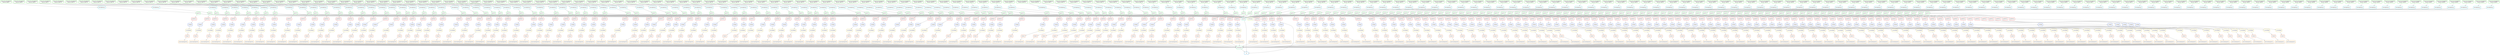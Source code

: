 digraph snakemake_dag {
    graph[bgcolor=white, margin=0];
    node[shape=box, style=rounded, fontname=sans,                 fontsize=10, penwidth=2];
    edge[penwidth=2, color=grey];
	0[label = "all", color = "0.56 0.6 0.85", style="rounded"];
	1[label = "plotLCPs", color = "0.46 0.6 0.85", style="rounded"];
	2[label = "getLCPs", color = "0.36 0.6 0.85", style="rounded"];
	3[label = "demultiplexing_2", color = "0.51 0.6 0.85", style="rounded"];
	4[label = "merge_first_demultiplexing\nbarcode: repBC01", color = "0.31 0.6 0.85", style="rounded"];
	5[label = "getLCPs", color = "0.36 0.6 0.85", style="rounded"];
	6[label = "demultiplexing_2", color = "0.51 0.6 0.85", style="rounded"];
	7[label = "merge_first_demultiplexing\nbarcode: repBC02", color = "0.31 0.6 0.85", style="rounded"];
	8[label = "getLCPs", color = "0.36 0.6 0.85", style="rounded"];
	9[label = "demultiplexing_2", color = "0.51 0.6 0.85", style="rounded"];
	10[label = "merge_first_demultiplexing\nbarcode: repBC03", color = "0.31 0.6 0.85", style="rounded"];
	11[label = "getLCPs", color = "0.36 0.6 0.85", style="rounded"];
	12[label = "demultiplexing_2", color = "0.51 0.6 0.85", style="rounded"];
	13[label = "merge_first_demultiplexing\nbarcode: repBC04", color = "0.31 0.6 0.85", style="rounded"];
	14[label = "getLCPs", color = "0.36 0.6 0.85", style="rounded"];
	15[label = "demultiplexing_2", color = "0.51 0.6 0.85", style="rounded"];
	16[label = "merge_first_demultiplexing\nbarcode: repBC05", color = "0.31 0.6 0.85", style="rounded"];
	17[label = "getLCPs", color = "0.36 0.6 0.85", style="rounded"];
	18[label = "demultiplexing_2", color = "0.51 0.6 0.85", style="rounded"];
	19[label = "merge_first_demultiplexing\nbarcode: repBC06", color = "0.31 0.6 0.85", style="rounded"];
	20[label = "getLCPs", color = "0.36 0.6 0.85", style="rounded"];
	21[label = "demultiplexing_2", color = "0.51 0.6 0.85", style="rounded"];
	22[label = "merge_first_demultiplexing\nbarcode: repBC07", color = "0.31 0.6 0.85", style="rounded"];
	23[label = "getLCPs", color = "0.36 0.6 0.85", style="rounded"];
	24[label = "demultiplexing_2", color = "0.51 0.6 0.85", style="rounded"];
	25[label = "merge_first_demultiplexing\nbarcode: repBC08", color = "0.31 0.6 0.85", style="rounded"];
	26[label = "getLCPs", color = "0.36 0.6 0.85", style="rounded"];
	27[label = "demultiplexing_2", color = "0.51 0.6 0.85", style="rounded"];
	28[label = "merge_first_demultiplexing\nbarcode: repBC09", color = "0.31 0.6 0.85", style="rounded"];
	29[label = "getLCPs", color = "0.36 0.6 0.85", style="rounded"];
	30[label = "demultiplexing_2", color = "0.51 0.6 0.85", style="rounded"];
	31[label = "merge_first_demultiplexing\nbarcode: repBC10", color = "0.31 0.6 0.85", style="rounded"];
	32[label = "getLCPs", color = "0.36 0.6 0.85", style="rounded"];
	33[label = "demultiplexing_2", color = "0.51 0.6 0.85", style="rounded"];
	34[label = "merge_first_demultiplexing\nbarcode: repBC100", color = "0.31 0.6 0.85", style="rounded"];
	35[label = "getLCPs", color = "0.36 0.6 0.85", style="rounded"];
	36[label = "demultiplexing_2", color = "0.51 0.6 0.85", style="rounded"];
	37[label = "merge_first_demultiplexing\nbarcode: repBC101", color = "0.31 0.6 0.85", style="rounded"];
	38[label = "getLCPs", color = "0.36 0.6 0.85", style="rounded"];
	39[label = "demultiplexing_2", color = "0.51 0.6 0.85", style="rounded"];
	40[label = "merge_first_demultiplexing\nbarcode: repBC102", color = "0.31 0.6 0.85", style="rounded"];
	41[label = "getLCPs", color = "0.36 0.6 0.85", style="rounded"];
	42[label = "demultiplexing_2", color = "0.51 0.6 0.85", style="rounded"];
	43[label = "merge_first_demultiplexing\nbarcode: repBC103", color = "0.31 0.6 0.85", style="rounded"];
	44[label = "getLCPs", color = "0.36 0.6 0.85", style="rounded"];
	45[label = "demultiplexing_2", color = "0.51 0.6 0.85", style="rounded"];
	46[label = "merge_first_demultiplexing\nbarcode: repBC104", color = "0.31 0.6 0.85", style="rounded"];
	47[label = "getLCPs", color = "0.36 0.6 0.85", style="rounded"];
	48[label = "demultiplexing_2", color = "0.51 0.6 0.85", style="rounded"];
	49[label = "merge_first_demultiplexing\nbarcode: repBC105", color = "0.31 0.6 0.85", style="rounded"];
	50[label = "getLCPs", color = "0.36 0.6 0.85", style="rounded"];
	51[label = "demultiplexing_2", color = "0.51 0.6 0.85", style="rounded"];
	52[label = "merge_first_demultiplexing\nbarcode: repBC106", color = "0.31 0.6 0.85", style="rounded"];
	53[label = "getLCPs", color = "0.36 0.6 0.85", style="rounded"];
	54[label = "demultiplexing_2", color = "0.51 0.6 0.85", style="rounded"];
	55[label = "merge_first_demultiplexing\nbarcode: repBC107", color = "0.31 0.6 0.85", style="rounded"];
	56[label = "getLCPs", color = "0.36 0.6 0.85", style="rounded"];
	57[label = "demultiplexing_2", color = "0.51 0.6 0.85", style="rounded"];
	58[label = "merge_first_demultiplexing\nbarcode: repBC108", color = "0.31 0.6 0.85", style="rounded"];
	59[label = "getLCPs", color = "0.36 0.6 0.85", style="rounded"];
	60[label = "demultiplexing_2", color = "0.51 0.6 0.85", style="rounded"];
	61[label = "merge_first_demultiplexing\nbarcode: repBC109", color = "0.31 0.6 0.85", style="rounded"];
	62[label = "getLCPs", color = "0.36 0.6 0.85", style="rounded"];
	63[label = "demultiplexing_2", color = "0.51 0.6 0.85", style="rounded"];
	64[label = "merge_first_demultiplexing\nbarcode: repBC11", color = "0.31 0.6 0.85", style="rounded"];
	65[label = "getLCPs", color = "0.36 0.6 0.85", style="rounded"];
	66[label = "demultiplexing_2", color = "0.51 0.6 0.85", style="rounded"];
	67[label = "merge_first_demultiplexing\nbarcode: repBC110", color = "0.31 0.6 0.85", style="rounded"];
	68[label = "getLCPs", color = "0.36 0.6 0.85", style="rounded"];
	69[label = "demultiplexing_2", color = "0.51 0.6 0.85", style="rounded"];
	70[label = "merge_first_demultiplexing\nbarcode: repBC111", color = "0.31 0.6 0.85", style="rounded"];
	71[label = "getLCPs", color = "0.36 0.6 0.85", style="rounded"];
	72[label = "demultiplexing_2", color = "0.51 0.6 0.85", style="rounded"];
	73[label = "merge_first_demultiplexing\nbarcode: repBC112", color = "0.31 0.6 0.85", style="rounded"];
	74[label = "getLCPs", color = "0.36 0.6 0.85", style="rounded"];
	75[label = "demultiplexing_2", color = "0.51 0.6 0.85", style="rounded"];
	76[label = "merge_first_demultiplexing\nbarcode: repBC113", color = "0.31 0.6 0.85", style="rounded"];
	77[label = "getLCPs", color = "0.36 0.6 0.85", style="rounded"];
	78[label = "demultiplexing_2", color = "0.51 0.6 0.85", style="rounded"];
	79[label = "merge_first_demultiplexing\nbarcode: repBC114", color = "0.31 0.6 0.85", style="rounded"];
	80[label = "getLCPs", color = "0.36 0.6 0.85", style="rounded"];
	81[label = "demultiplexing_2", color = "0.51 0.6 0.85", style="rounded"];
	82[label = "merge_first_demultiplexing\nbarcode: repBC115", color = "0.31 0.6 0.85", style="rounded"];
	83[label = "getLCPs", color = "0.36 0.6 0.85", style="rounded"];
	84[label = "demultiplexing_2", color = "0.51 0.6 0.85", style="rounded"];
	85[label = "merge_first_demultiplexing\nbarcode: repBC116", color = "0.31 0.6 0.85", style="rounded"];
	86[label = "getLCPs", color = "0.36 0.6 0.85", style="rounded"];
	87[label = "demultiplexing_2", color = "0.51 0.6 0.85", style="rounded"];
	88[label = "merge_first_demultiplexing\nbarcode: repBC117", color = "0.31 0.6 0.85", style="rounded"];
	89[label = "getLCPs", color = "0.36 0.6 0.85", style="rounded"];
	90[label = "demultiplexing_2", color = "0.51 0.6 0.85", style="rounded"];
	91[label = "merge_first_demultiplexing\nbarcode: repBC118", color = "0.31 0.6 0.85", style="rounded"];
	92[label = "getLCPs", color = "0.36 0.6 0.85", style="rounded"];
	93[label = "demultiplexing_2", color = "0.51 0.6 0.85", style="rounded"];
	94[label = "merge_first_demultiplexing\nbarcode: repBC119", color = "0.31 0.6 0.85", style="rounded"];
	95[label = "getLCPs", color = "0.36 0.6 0.85", style="rounded"];
	96[label = "demultiplexing_2", color = "0.51 0.6 0.85", style="rounded"];
	97[label = "merge_first_demultiplexing\nbarcode: repBC12", color = "0.31 0.6 0.85", style="rounded"];
	98[label = "getLCPs", color = "0.36 0.6 0.85", style="rounded"];
	99[label = "demultiplexing_2", color = "0.51 0.6 0.85", style="rounded"];
	100[label = "merge_first_demultiplexing\nbarcode: repBC120", color = "0.31 0.6 0.85", style="rounded"];
	101[label = "getLCPs", color = "0.36 0.6 0.85", style="rounded"];
	102[label = "demultiplexing_2", color = "0.51 0.6 0.85", style="rounded"];
	103[label = "merge_first_demultiplexing\nbarcode: repBC121", color = "0.31 0.6 0.85", style="rounded"];
	104[label = "getLCPs", color = "0.36 0.6 0.85", style="rounded"];
	105[label = "demultiplexing_2", color = "0.51 0.6 0.85", style="rounded"];
	106[label = "merge_first_demultiplexing\nbarcode: repBC122", color = "0.31 0.6 0.85", style="rounded"];
	107[label = "getLCPs", color = "0.36 0.6 0.85", style="rounded"];
	108[label = "demultiplexing_2", color = "0.51 0.6 0.85", style="rounded"];
	109[label = "merge_first_demultiplexing\nbarcode: repBC123", color = "0.31 0.6 0.85", style="rounded"];
	110[label = "getLCPs", color = "0.36 0.6 0.85", style="rounded"];
	111[label = "demultiplexing_2", color = "0.51 0.6 0.85", style="rounded"];
	112[label = "merge_first_demultiplexing\nbarcode: repBC124", color = "0.31 0.6 0.85", style="rounded"];
	113[label = "getLCPs", color = "0.36 0.6 0.85", style="rounded"];
	114[label = "demultiplexing_2", color = "0.51 0.6 0.85", style="rounded"];
	115[label = "merge_first_demultiplexing\nbarcode: repBC125", color = "0.31 0.6 0.85", style="rounded"];
	116[label = "getLCPs", color = "0.36 0.6 0.85", style="rounded"];
	117[label = "demultiplexing_2", color = "0.51 0.6 0.85", style="rounded"];
	118[label = "merge_first_demultiplexing\nbarcode: repBC126", color = "0.31 0.6 0.85", style="rounded"];
	119[label = "getLCPs", color = "0.36 0.6 0.85", style="rounded"];
	120[label = "demultiplexing_2", color = "0.51 0.6 0.85", style="rounded"];
	121[label = "merge_first_demultiplexing\nbarcode: repBC127", color = "0.31 0.6 0.85", style="rounded"];
	122[label = "getLCPs", color = "0.36 0.6 0.85", style="rounded"];
	123[label = "demultiplexing_2", color = "0.51 0.6 0.85", style="rounded"];
	124[label = "merge_first_demultiplexing\nbarcode: repBC128", color = "0.31 0.6 0.85", style="rounded"];
	125[label = "getLCPs", color = "0.36 0.6 0.85", style="rounded"];
	126[label = "demultiplexing_2", color = "0.51 0.6 0.85", style="rounded"];
	127[label = "merge_first_demultiplexing\nbarcode: repBC129", color = "0.31 0.6 0.85", style="rounded"];
	128[label = "getLCPs", color = "0.36 0.6 0.85", style="rounded"];
	129[label = "demultiplexing_2", color = "0.51 0.6 0.85", style="rounded"];
	130[label = "merge_first_demultiplexing\nbarcode: repBC13", color = "0.31 0.6 0.85", style="rounded"];
	131[label = "getLCPs", color = "0.36 0.6 0.85", style="rounded"];
	132[label = "demultiplexing_2", color = "0.51 0.6 0.85", style="rounded"];
	133[label = "merge_first_demultiplexing\nbarcode: repBC130", color = "0.31 0.6 0.85", style="rounded"];
	134[label = "getLCPs", color = "0.36 0.6 0.85", style="rounded"];
	135[label = "demultiplexing_2", color = "0.51 0.6 0.85", style="rounded"];
	136[label = "merge_first_demultiplexing\nbarcode: repBC131", color = "0.31 0.6 0.85", style="rounded"];
	137[label = "getLCPs", color = "0.36 0.6 0.85", style="rounded"];
	138[label = "demultiplexing_2", color = "0.51 0.6 0.85", style="rounded"];
	139[label = "merge_first_demultiplexing\nbarcode: repBC132", color = "0.31 0.6 0.85", style="rounded"];
	140[label = "getLCPs", color = "0.36 0.6 0.85", style="rounded"];
	141[label = "demultiplexing_2", color = "0.51 0.6 0.85", style="rounded"];
	142[label = "merge_first_demultiplexing\nbarcode: repBC133", color = "0.31 0.6 0.85", style="rounded"];
	143[label = "getLCPs", color = "0.36 0.6 0.85", style="rounded"];
	144[label = "demultiplexing_2", color = "0.51 0.6 0.85", style="rounded"];
	145[label = "merge_first_demultiplexing\nbarcode: repBC134", color = "0.31 0.6 0.85", style="rounded"];
	146[label = "getLCPs", color = "0.36 0.6 0.85", style="rounded"];
	147[label = "demultiplexing_2", color = "0.51 0.6 0.85", style="rounded"];
	148[label = "merge_first_demultiplexing\nbarcode: repBC135", color = "0.31 0.6 0.85", style="rounded"];
	149[label = "getLCPs", color = "0.36 0.6 0.85", style="rounded"];
	150[label = "demultiplexing_2", color = "0.51 0.6 0.85", style="rounded"];
	151[label = "merge_first_demultiplexing\nbarcode: repBC136", color = "0.31 0.6 0.85", style="rounded"];
	152[label = "getLCPs", color = "0.36 0.6 0.85", style="rounded"];
	153[label = "demultiplexing_2", color = "0.51 0.6 0.85", style="rounded"];
	154[label = "merge_first_demultiplexing\nbarcode: repBC137", color = "0.31 0.6 0.85", style="rounded"];
	155[label = "getLCPs", color = "0.36 0.6 0.85", style="rounded"];
	156[label = "demultiplexing_2", color = "0.51 0.6 0.85", style="rounded"];
	157[label = "merge_first_demultiplexing\nbarcode: repBC138", color = "0.31 0.6 0.85", style="rounded"];
	158[label = "getLCPs", color = "0.36 0.6 0.85", style="rounded"];
	159[label = "demultiplexing_2", color = "0.51 0.6 0.85", style="rounded"];
	160[label = "merge_first_demultiplexing\nbarcode: repBC139", color = "0.31 0.6 0.85", style="rounded"];
	161[label = "getLCPs", color = "0.36 0.6 0.85", style="rounded"];
	162[label = "demultiplexing_2", color = "0.51 0.6 0.85", style="rounded"];
	163[label = "merge_first_demultiplexing\nbarcode: repBC14", color = "0.31 0.6 0.85", style="rounded"];
	164[label = "getLCPs", color = "0.36 0.6 0.85", style="rounded"];
	165[label = "demultiplexing_2", color = "0.51 0.6 0.85", style="rounded"];
	166[label = "merge_first_demultiplexing\nbarcode: repBC140", color = "0.31 0.6 0.85", style="rounded"];
	167[label = "getLCPs", color = "0.36 0.6 0.85", style="rounded"];
	168[label = "demultiplexing_2", color = "0.51 0.6 0.85", style="rounded"];
	169[label = "merge_first_demultiplexing\nbarcode: repBC141", color = "0.31 0.6 0.85", style="rounded"];
	170[label = "getLCPs", color = "0.36 0.6 0.85", style="rounded"];
	171[label = "demultiplexing_2", color = "0.51 0.6 0.85", style="rounded"];
	172[label = "merge_first_demultiplexing\nbarcode: repBC142", color = "0.31 0.6 0.85", style="rounded"];
	173[label = "getLCPs", color = "0.36 0.6 0.85", style="rounded"];
	174[label = "demultiplexing_2", color = "0.51 0.6 0.85", style="rounded"];
	175[label = "merge_first_demultiplexing\nbarcode: repBC143", color = "0.31 0.6 0.85", style="rounded"];
	176[label = "getLCPs", color = "0.36 0.6 0.85", style="rounded"];
	177[label = "demultiplexing_2", color = "0.51 0.6 0.85", style="rounded"];
	178[label = "merge_first_demultiplexing\nbarcode: repBC144", color = "0.31 0.6 0.85", style="rounded"];
	179[label = "getLCPs", color = "0.36 0.6 0.85", style="rounded"];
	180[label = "demultiplexing_2", color = "0.51 0.6 0.85", style="rounded"];
	181[label = "merge_first_demultiplexing\nbarcode: repBC145", color = "0.31 0.6 0.85", style="rounded"];
	182[label = "getLCPs", color = "0.36 0.6 0.85", style="rounded"];
	183[label = "demultiplexing_2", color = "0.51 0.6 0.85", style="rounded"];
	184[label = "merge_first_demultiplexing\nbarcode: repBC146", color = "0.31 0.6 0.85", style="rounded"];
	185[label = "getLCPs", color = "0.36 0.6 0.85", style="rounded"];
	186[label = "demultiplexing_2", color = "0.51 0.6 0.85", style="rounded"];
	187[label = "merge_first_demultiplexing\nbarcode: repBC147", color = "0.31 0.6 0.85", style="rounded"];
	188[label = "getLCPs", color = "0.36 0.6 0.85", style="rounded"];
	189[label = "demultiplexing_2", color = "0.51 0.6 0.85", style="rounded"];
	190[label = "merge_first_demultiplexing\nbarcode: repBC148", color = "0.31 0.6 0.85", style="rounded"];
	191[label = "getLCPs", color = "0.36 0.6 0.85", style="rounded"];
	192[label = "demultiplexing_2", color = "0.51 0.6 0.85", style="rounded"];
	193[label = "merge_first_demultiplexing\nbarcode: repBC149", color = "0.31 0.6 0.85", style="rounded"];
	194[label = "getLCPs", color = "0.36 0.6 0.85", style="rounded"];
	195[label = "demultiplexing_2", color = "0.51 0.6 0.85", style="rounded"];
	196[label = "merge_first_demultiplexing\nbarcode: repBC15", color = "0.31 0.6 0.85", style="rounded"];
	197[label = "getLCPs", color = "0.36 0.6 0.85", style="rounded"];
	198[label = "demultiplexing_2", color = "0.51 0.6 0.85", style="rounded"];
	199[label = "merge_first_demultiplexing\nbarcode: repBC150", color = "0.31 0.6 0.85", style="rounded"];
	200[label = "getLCPs", color = "0.36 0.6 0.85", style="rounded"];
	201[label = "demultiplexing_2", color = "0.51 0.6 0.85", style="rounded"];
	202[label = "merge_first_demultiplexing\nbarcode: repBC151", color = "0.31 0.6 0.85", style="rounded"];
	203[label = "getLCPs", color = "0.36 0.6 0.85", style="rounded"];
	204[label = "demultiplexing_2", color = "0.51 0.6 0.85", style="rounded"];
	205[label = "merge_first_demultiplexing\nbarcode: repBC152", color = "0.31 0.6 0.85", style="rounded"];
	206[label = "getLCPs", color = "0.36 0.6 0.85", style="rounded"];
	207[label = "demultiplexing_2", color = "0.51 0.6 0.85", style="rounded"];
	208[label = "merge_first_demultiplexing\nbarcode: repBC153", color = "0.31 0.6 0.85", style="rounded"];
	209[label = "getLCPs", color = "0.36 0.6 0.85", style="rounded"];
	210[label = "demultiplexing_2", color = "0.51 0.6 0.85", style="rounded"];
	211[label = "merge_first_demultiplexing\nbarcode: repBC154", color = "0.31 0.6 0.85", style="rounded"];
	212[label = "getLCPs", color = "0.36 0.6 0.85", style="rounded"];
	213[label = "demultiplexing_2", color = "0.51 0.6 0.85", style="rounded"];
	214[label = "merge_first_demultiplexing\nbarcode: repBC155", color = "0.31 0.6 0.85", style="rounded"];
	215[label = "getLCPs", color = "0.36 0.6 0.85", style="rounded"];
	216[label = "demultiplexing_2", color = "0.51 0.6 0.85", style="rounded"];
	217[label = "merge_first_demultiplexing\nbarcode: repBC156", color = "0.31 0.6 0.85", style="rounded"];
	218[label = "getLCPs", color = "0.36 0.6 0.85", style="rounded"];
	219[label = "demultiplexing_2", color = "0.51 0.6 0.85", style="rounded"];
	220[label = "merge_first_demultiplexing\nbarcode: repBC157", color = "0.31 0.6 0.85", style="rounded"];
	221[label = "getLCPs", color = "0.36 0.6 0.85", style="rounded"];
	222[label = "demultiplexing_2", color = "0.51 0.6 0.85", style="rounded"];
	223[label = "merge_first_demultiplexing\nbarcode: repBC158", color = "0.31 0.6 0.85", style="rounded"];
	224[label = "getLCPs", color = "0.36 0.6 0.85", style="rounded"];
	225[label = "demultiplexing_2", color = "0.51 0.6 0.85", style="rounded"];
	226[label = "merge_first_demultiplexing\nbarcode: repBC159", color = "0.31 0.6 0.85", style="rounded"];
	227[label = "getLCPs", color = "0.36 0.6 0.85", style="rounded"];
	228[label = "demultiplexing_2", color = "0.51 0.6 0.85", style="rounded"];
	229[label = "merge_first_demultiplexing\nbarcode: repBC16", color = "0.31 0.6 0.85", style="rounded"];
	230[label = "getLCPs", color = "0.36 0.6 0.85", style="rounded"];
	231[label = "demultiplexing_2", color = "0.51 0.6 0.85", style="rounded"];
	232[label = "merge_first_demultiplexing\nbarcode: repBC160", color = "0.31 0.6 0.85", style="rounded"];
	233[label = "getLCPs", color = "0.36 0.6 0.85", style="rounded"];
	234[label = "demultiplexing_2", color = "0.51 0.6 0.85", style="rounded"];
	235[label = "merge_first_demultiplexing\nbarcode: repBC161", color = "0.31 0.6 0.85", style="rounded"];
	236[label = "getLCPs", color = "0.36 0.6 0.85", style="rounded"];
	237[label = "demultiplexing_2", color = "0.51 0.6 0.85", style="rounded"];
	238[label = "merge_first_demultiplexing\nbarcode: repBC162", color = "0.31 0.6 0.85", style="rounded"];
	239[label = "getLCPs", color = "0.36 0.6 0.85", style="rounded"];
	240[label = "demultiplexing_2", color = "0.51 0.6 0.85", style="rounded"];
	241[label = "merge_first_demultiplexing\nbarcode: repBC163", color = "0.31 0.6 0.85", style="rounded"];
	242[label = "getLCPs", color = "0.36 0.6 0.85", style="rounded"];
	243[label = "demultiplexing_2", color = "0.51 0.6 0.85", style="rounded"];
	244[label = "merge_first_demultiplexing\nbarcode: repBC164", color = "0.31 0.6 0.85", style="rounded"];
	245[label = "getLCPs", color = "0.36 0.6 0.85", style="rounded"];
	246[label = "demultiplexing_2", color = "0.51 0.6 0.85", style="rounded"];
	247[label = "merge_first_demultiplexing\nbarcode: repBC165", color = "0.31 0.6 0.85", style="rounded"];
	248[label = "getLCPs", color = "0.36 0.6 0.85", style="rounded"];
	249[label = "demultiplexing_2", color = "0.51 0.6 0.85", style="rounded"];
	250[label = "merge_first_demultiplexing\nbarcode: repBC166", color = "0.31 0.6 0.85", style="rounded"];
	251[label = "getLCPs", color = "0.36 0.6 0.85", style="rounded"];
	252[label = "demultiplexing_2", color = "0.51 0.6 0.85", style="rounded"];
	253[label = "merge_first_demultiplexing\nbarcode: repBC167", color = "0.31 0.6 0.85", style="rounded"];
	254[label = "getLCPs", color = "0.36 0.6 0.85", style="rounded"];
	255[label = "demultiplexing_2", color = "0.51 0.6 0.85", style="rounded"];
	256[label = "merge_first_demultiplexing\nbarcode: repBC168", color = "0.31 0.6 0.85", style="rounded"];
	257[label = "getLCPs", color = "0.36 0.6 0.85", style="rounded"];
	258[label = "demultiplexing_2", color = "0.51 0.6 0.85", style="rounded"];
	259[label = "merge_first_demultiplexing\nbarcode: repBC169", color = "0.31 0.6 0.85", style="rounded"];
	260[label = "getLCPs", color = "0.36 0.6 0.85", style="rounded"];
	261[label = "demultiplexing_2", color = "0.51 0.6 0.85", style="rounded"];
	262[label = "merge_first_demultiplexing\nbarcode: repBC17", color = "0.31 0.6 0.85", style="rounded"];
	263[label = "getLCPs", color = "0.36 0.6 0.85", style="rounded"];
	264[label = "demultiplexing_2", color = "0.51 0.6 0.85", style="rounded"];
	265[label = "merge_first_demultiplexing\nbarcode: repBC170", color = "0.31 0.6 0.85", style="rounded"];
	266[label = "getLCPs", color = "0.36 0.6 0.85", style="rounded"];
	267[label = "demultiplexing_2", color = "0.51 0.6 0.85", style="rounded"];
	268[label = "merge_first_demultiplexing\nbarcode: repBC171", color = "0.31 0.6 0.85", style="rounded"];
	269[label = "getLCPs", color = "0.36 0.6 0.85", style="rounded"];
	270[label = "demultiplexing_2", color = "0.51 0.6 0.85", style="rounded"];
	271[label = "merge_first_demultiplexing\nbarcode: repBC172", color = "0.31 0.6 0.85", style="rounded"];
	272[label = "getLCPs", color = "0.36 0.6 0.85", style="rounded"];
	273[label = "demultiplexing_2", color = "0.51 0.6 0.85", style="rounded"];
	274[label = "merge_first_demultiplexing\nbarcode: repBC173", color = "0.31 0.6 0.85", style="rounded"];
	275[label = "getLCPs", color = "0.36 0.6 0.85", style="rounded"];
	276[label = "demultiplexing_2", color = "0.51 0.6 0.85", style="rounded"];
	277[label = "merge_first_demultiplexing\nbarcode: repBC174", color = "0.31 0.6 0.85", style="rounded"];
	278[label = "getLCPs", color = "0.36 0.6 0.85", style="rounded"];
	279[label = "demultiplexing_2", color = "0.51 0.6 0.85", style="rounded"];
	280[label = "merge_first_demultiplexing\nbarcode: repBC175", color = "0.31 0.6 0.85", style="rounded"];
	281[label = "getLCPs", color = "0.36 0.6 0.85", style="rounded"];
	282[label = "demultiplexing_2", color = "0.51 0.6 0.85", style="rounded"];
	283[label = "merge_first_demultiplexing\nbarcode: repBC176", color = "0.31 0.6 0.85", style="rounded"];
	284[label = "getLCPs", color = "0.36 0.6 0.85", style="rounded"];
	285[label = "demultiplexing_2", color = "0.51 0.6 0.85", style="rounded"];
	286[label = "merge_first_demultiplexing\nbarcode: repBC177", color = "0.31 0.6 0.85", style="rounded"];
	287[label = "getLCPs", color = "0.36 0.6 0.85", style="rounded"];
	288[label = "demultiplexing_2", color = "0.51 0.6 0.85", style="rounded"];
	289[label = "merge_first_demultiplexing\nbarcode: repBC178", color = "0.31 0.6 0.85", style="rounded"];
	290[label = "getLCPs", color = "0.36 0.6 0.85", style="rounded"];
	291[label = "demultiplexing_2", color = "0.51 0.6 0.85", style="rounded"];
	292[label = "merge_first_demultiplexing\nbarcode: repBC179", color = "0.31 0.6 0.85", style="rounded"];
	293[label = "getLCPs", color = "0.36 0.6 0.85", style="rounded"];
	294[label = "demultiplexing_2", color = "0.51 0.6 0.85", style="rounded"];
	295[label = "merge_first_demultiplexing\nbarcode: repBC18", color = "0.31 0.6 0.85", style="rounded"];
	296[label = "getLCPs", color = "0.36 0.6 0.85", style="rounded"];
	297[label = "demultiplexing_2", color = "0.51 0.6 0.85", style="rounded"];
	298[label = "merge_first_demultiplexing\nbarcode: repBC180", color = "0.31 0.6 0.85", style="rounded"];
	299[label = "getLCPs", color = "0.36 0.6 0.85", style="rounded"];
	300[label = "demultiplexing_2", color = "0.51 0.6 0.85", style="rounded"];
	301[label = "merge_first_demultiplexing\nbarcode: repBC181", color = "0.31 0.6 0.85", style="rounded"];
	302[label = "getLCPs", color = "0.36 0.6 0.85", style="rounded"];
	303[label = "demultiplexing_2", color = "0.51 0.6 0.85", style="rounded"];
	304[label = "merge_first_demultiplexing\nbarcode: repBC182", color = "0.31 0.6 0.85", style="rounded"];
	305[label = "getLCPs", color = "0.36 0.6 0.85", style="rounded"];
	306[label = "demultiplexing_2", color = "0.51 0.6 0.85", style="rounded"];
	307[label = "merge_first_demultiplexing\nbarcode: repBC183", color = "0.31 0.6 0.85", style="rounded"];
	308[label = "getLCPs", color = "0.36 0.6 0.85", style="rounded"];
	309[label = "demultiplexing_2", color = "0.51 0.6 0.85", style="rounded"];
	310[label = "merge_first_demultiplexing\nbarcode: repBC184", color = "0.31 0.6 0.85", style="rounded"];
	311[label = "getLCPs", color = "0.36 0.6 0.85", style="rounded"];
	312[label = "demultiplexing_2", color = "0.51 0.6 0.85", style="rounded"];
	313[label = "merge_first_demultiplexing\nbarcode: repBC185", color = "0.31 0.6 0.85", style="rounded"];
	314[label = "getLCPs", color = "0.36 0.6 0.85", style="rounded"];
	315[label = "demultiplexing_2", color = "0.51 0.6 0.85", style="rounded"];
	316[label = "merge_first_demultiplexing\nbarcode: repBC186", color = "0.31 0.6 0.85", style="rounded"];
	317[label = "getLCPs", color = "0.36 0.6 0.85", style="rounded"];
	318[label = "demultiplexing_2", color = "0.51 0.6 0.85", style="rounded"];
	319[label = "merge_first_demultiplexing\nbarcode: repBC187", color = "0.31 0.6 0.85", style="rounded"];
	320[label = "getLCPs", color = "0.36 0.6 0.85", style="rounded"];
	321[label = "demultiplexing_2", color = "0.51 0.6 0.85", style="rounded"];
	322[label = "merge_first_demultiplexing\nbarcode: repBC188", color = "0.31 0.6 0.85", style="rounded"];
	323[label = "getLCPs", color = "0.36 0.6 0.85", style="rounded"];
	324[label = "demultiplexing_2", color = "0.51 0.6 0.85", style="rounded"];
	325[label = "merge_first_demultiplexing\nbarcode: repBC189", color = "0.31 0.6 0.85", style="rounded"];
	326[label = "getLCPs", color = "0.36 0.6 0.85", style="rounded"];
	327[label = "demultiplexing_2", color = "0.51 0.6 0.85", style="rounded"];
	328[label = "merge_first_demultiplexing\nbarcode: repBC19", color = "0.31 0.6 0.85", style="rounded"];
	329[label = "getLCPs", color = "0.36 0.6 0.85", style="rounded"];
	330[label = "demultiplexing_2", color = "0.51 0.6 0.85", style="rounded"];
	331[label = "merge_first_demultiplexing\nbarcode: repBC190", color = "0.31 0.6 0.85", style="rounded"];
	332[label = "getLCPs", color = "0.36 0.6 0.85", style="rounded"];
	333[label = "demultiplexing_2", color = "0.51 0.6 0.85", style="rounded"];
	334[label = "merge_first_demultiplexing\nbarcode: repBC191", color = "0.31 0.6 0.85", style="rounded"];
	335[label = "getLCPs", color = "0.36 0.6 0.85", style="rounded"];
	336[label = "demultiplexing_2", color = "0.51 0.6 0.85", style="rounded"];
	337[label = "merge_first_demultiplexing\nbarcode: repBC192", color = "0.31 0.6 0.85", style="rounded"];
	338[label = "getLCPs", color = "0.36 0.6 0.85", style="rounded"];
	339[label = "demultiplexing_2", color = "0.51 0.6 0.85", style="rounded"];
	340[label = "merge_first_demultiplexing\nbarcode: repBC20", color = "0.31 0.6 0.85", style="rounded"];
	341[label = "getLCPs", color = "0.36 0.6 0.85", style="rounded"];
	342[label = "demultiplexing_2", color = "0.51 0.6 0.85", style="rounded"];
	343[label = "merge_first_demultiplexing\nbarcode: repBC21", color = "0.31 0.6 0.85", style="rounded"];
	344[label = "getLCPs", color = "0.36 0.6 0.85", style="rounded"];
	345[label = "demultiplexing_2", color = "0.51 0.6 0.85", style="rounded"];
	346[label = "merge_first_demultiplexing\nbarcode: repBC22", color = "0.31 0.6 0.85", style="rounded"];
	347[label = "getLCPs", color = "0.36 0.6 0.85", style="rounded"];
	348[label = "demultiplexing_2", color = "0.51 0.6 0.85", style="rounded"];
	349[label = "merge_first_demultiplexing\nbarcode: repBC23", color = "0.31 0.6 0.85", style="rounded"];
	350[label = "getLCPs", color = "0.36 0.6 0.85", style="rounded"];
	351[label = "demultiplexing_2", color = "0.51 0.6 0.85", style="rounded"];
	352[label = "merge_first_demultiplexing\nbarcode: repBC24", color = "0.31 0.6 0.85", style="rounded"];
	353[label = "getLCPs", color = "0.36 0.6 0.85", style="rounded"];
	354[label = "demultiplexing_2", color = "0.51 0.6 0.85", style="rounded"];
	355[label = "merge_first_demultiplexing\nbarcode: repBC25", color = "0.31 0.6 0.85", style="rounded"];
	356[label = "getLCPs", color = "0.36 0.6 0.85", style="rounded"];
	357[label = "demultiplexing_2", color = "0.51 0.6 0.85", style="rounded"];
	358[label = "merge_first_demultiplexing\nbarcode: repBC26", color = "0.31 0.6 0.85", style="rounded"];
	359[label = "getLCPs", color = "0.36 0.6 0.85", style="rounded"];
	360[label = "demultiplexing_2", color = "0.51 0.6 0.85", style="rounded"];
	361[label = "merge_first_demultiplexing\nbarcode: repBC27", color = "0.31 0.6 0.85", style="rounded"];
	362[label = "getLCPs", color = "0.36 0.6 0.85", style="rounded"];
	363[label = "demultiplexing_2", color = "0.51 0.6 0.85", style="rounded"];
	364[label = "merge_first_demultiplexing\nbarcode: repBC28", color = "0.31 0.6 0.85", style="rounded"];
	365[label = "getLCPs", color = "0.36 0.6 0.85", style="rounded"];
	366[label = "demultiplexing_2", color = "0.51 0.6 0.85", style="rounded"];
	367[label = "merge_first_demultiplexing\nbarcode: repBC29", color = "0.31 0.6 0.85", style="rounded"];
	368[label = "getLCPs", color = "0.36 0.6 0.85", style="rounded"];
	369[label = "demultiplexing_2", color = "0.51 0.6 0.85", style="rounded"];
	370[label = "merge_first_demultiplexing\nbarcode: repBC30", color = "0.31 0.6 0.85", style="rounded"];
	371[label = "getLCPs", color = "0.36 0.6 0.85", style="rounded"];
	372[label = "demultiplexing_2", color = "0.51 0.6 0.85", style="rounded"];
	373[label = "merge_first_demultiplexing\nbarcode: repBC31", color = "0.31 0.6 0.85", style="rounded"];
	374[label = "getLCPs", color = "0.36 0.6 0.85", style="rounded"];
	375[label = "demultiplexing_2", color = "0.51 0.6 0.85", style="rounded"];
	376[label = "merge_first_demultiplexing\nbarcode: repBC32", color = "0.31 0.6 0.85", style="rounded"];
	377[label = "getLCPs", color = "0.36 0.6 0.85", style="rounded"];
	378[label = "demultiplexing_2", color = "0.51 0.6 0.85", style="rounded"];
	379[label = "merge_first_demultiplexing\nbarcode: repBC33", color = "0.31 0.6 0.85", style="rounded"];
	380[label = "getLCPs", color = "0.36 0.6 0.85", style="rounded"];
	381[label = "demultiplexing_2", color = "0.51 0.6 0.85", style="rounded"];
	382[label = "merge_first_demultiplexing\nbarcode: repBC34", color = "0.31 0.6 0.85", style="rounded"];
	383[label = "getLCPs", color = "0.36 0.6 0.85", style="rounded"];
	384[label = "demultiplexing_2", color = "0.51 0.6 0.85", style="rounded"];
	385[label = "merge_first_demultiplexing\nbarcode: repBC35", color = "0.31 0.6 0.85", style="rounded"];
	386[label = "getLCPs", color = "0.36 0.6 0.85", style="rounded"];
	387[label = "demultiplexing_2", color = "0.51 0.6 0.85", style="rounded"];
	388[label = "merge_first_demultiplexing\nbarcode: repBC36", color = "0.31 0.6 0.85", style="rounded"];
	389[label = "getLCPs", color = "0.36 0.6 0.85", style="rounded"];
	390[label = "demultiplexing_2", color = "0.51 0.6 0.85", style="rounded"];
	391[label = "merge_first_demultiplexing\nbarcode: repBC37", color = "0.31 0.6 0.85", style="rounded"];
	392[label = "getLCPs", color = "0.36 0.6 0.85", style="rounded"];
	393[label = "demultiplexing_2", color = "0.51 0.6 0.85", style="rounded"];
	394[label = "merge_first_demultiplexing\nbarcode: repBC38", color = "0.31 0.6 0.85", style="rounded"];
	395[label = "getLCPs", color = "0.36 0.6 0.85", style="rounded"];
	396[label = "demultiplexing_2", color = "0.51 0.6 0.85", style="rounded"];
	397[label = "merge_first_demultiplexing\nbarcode: repBC39", color = "0.31 0.6 0.85", style="rounded"];
	398[label = "getLCPs", color = "0.36 0.6 0.85", style="rounded"];
	399[label = "demultiplexing_2", color = "0.51 0.6 0.85", style="rounded"];
	400[label = "merge_first_demultiplexing\nbarcode: repBC40", color = "0.31 0.6 0.85", style="rounded"];
	401[label = "getLCPs", color = "0.36 0.6 0.85", style="rounded"];
	402[label = "demultiplexing_2", color = "0.51 0.6 0.85", style="rounded"];
	403[label = "merge_first_demultiplexing\nbarcode: repBC41", color = "0.31 0.6 0.85", style="rounded"];
	404[label = "getLCPs", color = "0.36 0.6 0.85", style="rounded"];
	405[label = "demultiplexing_2", color = "0.51 0.6 0.85", style="rounded"];
	406[label = "merge_first_demultiplexing\nbarcode: repBC42", color = "0.31 0.6 0.85", style="rounded"];
	407[label = "getLCPs", color = "0.36 0.6 0.85", style="rounded"];
	408[label = "demultiplexing_2", color = "0.51 0.6 0.85", style="rounded"];
	409[label = "merge_first_demultiplexing\nbarcode: repBC43", color = "0.31 0.6 0.85", style="rounded"];
	410[label = "getLCPs", color = "0.36 0.6 0.85", style="rounded"];
	411[label = "demultiplexing_2", color = "0.51 0.6 0.85", style="rounded"];
	412[label = "merge_first_demultiplexing\nbarcode: repBC44", color = "0.31 0.6 0.85", style="rounded"];
	413[label = "getLCPs", color = "0.36 0.6 0.85", style="rounded"];
	414[label = "demultiplexing_2", color = "0.51 0.6 0.85", style="rounded"];
	415[label = "merge_first_demultiplexing\nbarcode: repBC45", color = "0.31 0.6 0.85", style="rounded"];
	416[label = "getLCPs", color = "0.36 0.6 0.85", style="rounded"];
	417[label = "demultiplexing_2", color = "0.51 0.6 0.85", style="rounded"];
	418[label = "merge_first_demultiplexing\nbarcode: repBC46", color = "0.31 0.6 0.85", style="rounded"];
	419[label = "getLCPs", color = "0.36 0.6 0.85", style="rounded"];
	420[label = "demultiplexing_2", color = "0.51 0.6 0.85", style="rounded"];
	421[label = "merge_first_demultiplexing\nbarcode: repBC47", color = "0.31 0.6 0.85", style="rounded"];
	422[label = "getLCPs", color = "0.36 0.6 0.85", style="rounded"];
	423[label = "demultiplexing_2", color = "0.51 0.6 0.85", style="rounded"];
	424[label = "merge_first_demultiplexing\nbarcode: repBC48", color = "0.31 0.6 0.85", style="rounded"];
	425[label = "getLCPs", color = "0.36 0.6 0.85", style="rounded"];
	426[label = "demultiplexing_2", color = "0.51 0.6 0.85", style="rounded"];
	427[label = "merge_first_demultiplexing\nbarcode: repBC49", color = "0.31 0.6 0.85", style="rounded"];
	428[label = "getLCPs", color = "0.36 0.6 0.85", style="rounded"];
	429[label = "demultiplexing_2", color = "0.51 0.6 0.85", style="rounded"];
	430[label = "merge_first_demultiplexing\nbarcode: repBC50", color = "0.31 0.6 0.85", style="rounded"];
	431[label = "getLCPs", color = "0.36 0.6 0.85", style="rounded"];
	432[label = "demultiplexing_2", color = "0.51 0.6 0.85", style="rounded"];
	433[label = "merge_first_demultiplexing\nbarcode: repBC51", color = "0.31 0.6 0.85", style="rounded"];
	434[label = "getLCPs", color = "0.36 0.6 0.85", style="rounded"];
	435[label = "demultiplexing_2", color = "0.51 0.6 0.85", style="rounded"];
	436[label = "merge_first_demultiplexing\nbarcode: repBC52", color = "0.31 0.6 0.85", style="rounded"];
	437[label = "getLCPs", color = "0.36 0.6 0.85", style="rounded"];
	438[label = "demultiplexing_2", color = "0.51 0.6 0.85", style="rounded"];
	439[label = "merge_first_demultiplexing\nbarcode: repBC53", color = "0.31 0.6 0.85", style="rounded"];
	440[label = "getLCPs", color = "0.36 0.6 0.85", style="rounded"];
	441[label = "demultiplexing_2", color = "0.51 0.6 0.85", style="rounded"];
	442[label = "merge_first_demultiplexing\nbarcode: repBC54", color = "0.31 0.6 0.85", style="rounded"];
	443[label = "getLCPs", color = "0.36 0.6 0.85", style="rounded"];
	444[label = "demultiplexing_2", color = "0.51 0.6 0.85", style="rounded"];
	445[label = "merge_first_demultiplexing\nbarcode: repBC55", color = "0.31 0.6 0.85", style="rounded"];
	446[label = "getLCPs", color = "0.36 0.6 0.85", style="rounded"];
	447[label = "demultiplexing_2", color = "0.51 0.6 0.85", style="rounded"];
	448[label = "merge_first_demultiplexing\nbarcode: repBC56", color = "0.31 0.6 0.85", style="rounded"];
	449[label = "getLCPs", color = "0.36 0.6 0.85", style="rounded"];
	450[label = "demultiplexing_2", color = "0.51 0.6 0.85", style="rounded"];
	451[label = "merge_first_demultiplexing\nbarcode: repBC57", color = "0.31 0.6 0.85", style="rounded"];
	452[label = "getLCPs", color = "0.36 0.6 0.85", style="rounded"];
	453[label = "demultiplexing_2", color = "0.51 0.6 0.85", style="rounded"];
	454[label = "merge_first_demultiplexing\nbarcode: repBC58", color = "0.31 0.6 0.85", style="rounded"];
	455[label = "getLCPs", color = "0.36 0.6 0.85", style="rounded"];
	456[label = "demultiplexing_2", color = "0.51 0.6 0.85", style="rounded"];
	457[label = "merge_first_demultiplexing\nbarcode: repBC59", color = "0.31 0.6 0.85", style="rounded"];
	458[label = "getLCPs", color = "0.36 0.6 0.85", style="rounded"];
	459[label = "demultiplexing_2", color = "0.51 0.6 0.85", style="rounded"];
	460[label = "merge_first_demultiplexing\nbarcode: repBC60", color = "0.31 0.6 0.85", style="rounded"];
	461[label = "getLCPs", color = "0.36 0.6 0.85", style="rounded"];
	462[label = "demultiplexing_2", color = "0.51 0.6 0.85", style="rounded"];
	463[label = "merge_first_demultiplexing\nbarcode: repBC61", color = "0.31 0.6 0.85", style="rounded"];
	464[label = "getLCPs", color = "0.36 0.6 0.85", style="rounded"];
	465[label = "demultiplexing_2", color = "0.51 0.6 0.85", style="rounded"];
	466[label = "merge_first_demultiplexing\nbarcode: repBC62", color = "0.31 0.6 0.85", style="rounded"];
	467[label = "getLCPs", color = "0.36 0.6 0.85", style="rounded"];
	468[label = "demultiplexing_2", color = "0.51 0.6 0.85", style="rounded"];
	469[label = "merge_first_demultiplexing\nbarcode: repBC63", color = "0.31 0.6 0.85", style="rounded"];
	470[label = "getLCPs", color = "0.36 0.6 0.85", style="rounded"];
	471[label = "demultiplexing_2", color = "0.51 0.6 0.85", style="rounded"];
	472[label = "merge_first_demultiplexing\nbarcode: repBC64", color = "0.31 0.6 0.85", style="rounded"];
	473[label = "getLCPs", color = "0.36 0.6 0.85", style="rounded"];
	474[label = "demultiplexing_2", color = "0.51 0.6 0.85", style="rounded"];
	475[label = "merge_first_demultiplexing\nbarcode: repBC65", color = "0.31 0.6 0.85", style="rounded"];
	476[label = "getLCPs", color = "0.36 0.6 0.85", style="rounded"];
	477[label = "demultiplexing_2", color = "0.51 0.6 0.85", style="rounded"];
	478[label = "merge_first_demultiplexing\nbarcode: repBC66", color = "0.31 0.6 0.85", style="rounded"];
	479[label = "getLCPs", color = "0.36 0.6 0.85", style="rounded"];
	480[label = "demultiplexing_2", color = "0.51 0.6 0.85", style="rounded"];
	481[label = "merge_first_demultiplexing\nbarcode: repBC67", color = "0.31 0.6 0.85", style="rounded"];
	482[label = "getLCPs", color = "0.36 0.6 0.85", style="rounded"];
	483[label = "demultiplexing_2", color = "0.51 0.6 0.85", style="rounded"];
	484[label = "merge_first_demultiplexing\nbarcode: repBC68", color = "0.31 0.6 0.85", style="rounded"];
	485[label = "getLCPs", color = "0.36 0.6 0.85", style="rounded"];
	486[label = "demultiplexing_2", color = "0.51 0.6 0.85", style="rounded"];
	487[label = "merge_first_demultiplexing\nbarcode: repBC69", color = "0.31 0.6 0.85", style="rounded"];
	488[label = "getLCPs", color = "0.36 0.6 0.85", style="rounded"];
	489[label = "demultiplexing_2", color = "0.51 0.6 0.85", style="rounded"];
	490[label = "merge_first_demultiplexing\nbarcode: repBC70", color = "0.31 0.6 0.85", style="rounded"];
	491[label = "getLCPs", color = "0.36 0.6 0.85", style="rounded"];
	492[label = "demultiplexing_2", color = "0.51 0.6 0.85", style="rounded"];
	493[label = "merge_first_demultiplexing\nbarcode: repBC71", color = "0.31 0.6 0.85", style="rounded"];
	494[label = "getLCPs", color = "0.36 0.6 0.85", style="rounded"];
	495[label = "demultiplexing_2", color = "0.51 0.6 0.85", style="rounded"];
	496[label = "merge_first_demultiplexing\nbarcode: repBC72", color = "0.31 0.6 0.85", style="rounded"];
	497[label = "getLCPs", color = "0.36 0.6 0.85", style="rounded"];
	498[label = "demultiplexing_2", color = "0.51 0.6 0.85", style="rounded"];
	499[label = "merge_first_demultiplexing\nbarcode: repBC73", color = "0.31 0.6 0.85", style="rounded"];
	500[label = "getLCPs", color = "0.36 0.6 0.85", style="rounded"];
	501[label = "demultiplexing_2", color = "0.51 0.6 0.85", style="rounded"];
	502[label = "merge_first_demultiplexing\nbarcode: repBC74", color = "0.31 0.6 0.85", style="rounded"];
	503[label = "getLCPs", color = "0.36 0.6 0.85", style="rounded"];
	504[label = "demultiplexing_2", color = "0.51 0.6 0.85", style="rounded"];
	505[label = "merge_first_demultiplexing\nbarcode: repBC75", color = "0.31 0.6 0.85", style="rounded"];
	506[label = "getLCPs", color = "0.36 0.6 0.85", style="rounded"];
	507[label = "demultiplexing_2", color = "0.51 0.6 0.85", style="rounded"];
	508[label = "merge_first_demultiplexing\nbarcode: repBC76", color = "0.31 0.6 0.85", style="rounded"];
	509[label = "getLCPs", color = "0.36 0.6 0.85", style="rounded"];
	510[label = "demultiplexing_2", color = "0.51 0.6 0.85", style="rounded"];
	511[label = "merge_first_demultiplexing\nbarcode: repBC77", color = "0.31 0.6 0.85", style="rounded"];
	512[label = "getLCPs", color = "0.36 0.6 0.85", style="rounded"];
	513[label = "demultiplexing_2", color = "0.51 0.6 0.85", style="rounded"];
	514[label = "merge_first_demultiplexing\nbarcode: repBC78", color = "0.31 0.6 0.85", style="rounded"];
	515[label = "getLCPs", color = "0.36 0.6 0.85", style="rounded"];
	516[label = "demultiplexing_2", color = "0.51 0.6 0.85", style="rounded"];
	517[label = "merge_first_demultiplexing\nbarcode: repBC79", color = "0.31 0.6 0.85", style="rounded"];
	518[label = "getLCPs", color = "0.36 0.6 0.85", style="rounded"];
	519[label = "demultiplexing_2", color = "0.51 0.6 0.85", style="rounded"];
	520[label = "merge_first_demultiplexing\nbarcode: repBC80", color = "0.31 0.6 0.85", style="rounded"];
	521[label = "getLCPs", color = "0.36 0.6 0.85", style="rounded"];
	522[label = "demultiplexing_2", color = "0.51 0.6 0.85", style="rounded"];
	523[label = "merge_first_demultiplexing\nbarcode: repBC81", color = "0.31 0.6 0.85", style="rounded"];
	524[label = "getLCPs", color = "0.36 0.6 0.85", style="rounded"];
	525[label = "demultiplexing_2", color = "0.51 0.6 0.85", style="rounded"];
	526[label = "merge_first_demultiplexing\nbarcode: repBC82", color = "0.31 0.6 0.85", style="rounded"];
	527[label = "getLCPs", color = "0.36 0.6 0.85", style="rounded"];
	528[label = "demultiplexing_2", color = "0.51 0.6 0.85", style="rounded"];
	529[label = "merge_first_demultiplexing\nbarcode: repBC83", color = "0.31 0.6 0.85", style="rounded"];
	530[label = "getLCPs", color = "0.36 0.6 0.85", style="rounded"];
	531[label = "demultiplexing_2", color = "0.51 0.6 0.85", style="rounded"];
	532[label = "merge_first_demultiplexing\nbarcode: repBC84", color = "0.31 0.6 0.85", style="rounded"];
	533[label = "getLCPs", color = "0.36 0.6 0.85", style="rounded"];
	534[label = "demultiplexing_2", color = "0.51 0.6 0.85", style="rounded"];
	535[label = "merge_first_demultiplexing\nbarcode: repBC85", color = "0.31 0.6 0.85", style="rounded"];
	536[label = "getLCPs", color = "0.36 0.6 0.85", style="rounded"];
	537[label = "demultiplexing_2", color = "0.51 0.6 0.85", style="rounded"];
	538[label = "merge_first_demultiplexing\nbarcode: repBC86", color = "0.31 0.6 0.85", style="rounded"];
	539[label = "getLCPs", color = "0.36 0.6 0.85", style="rounded"];
	540[label = "demultiplexing_2", color = "0.51 0.6 0.85", style="rounded"];
	541[label = "merge_first_demultiplexing\nbarcode: repBC87", color = "0.31 0.6 0.85", style="rounded"];
	542[label = "getLCPs", color = "0.36 0.6 0.85", style="rounded"];
	543[label = "demultiplexing_2", color = "0.51 0.6 0.85", style="rounded"];
	544[label = "merge_first_demultiplexing\nbarcode: repBC88", color = "0.31 0.6 0.85", style="rounded"];
	545[label = "getLCPs", color = "0.36 0.6 0.85", style="rounded"];
	546[label = "demultiplexing_2", color = "0.51 0.6 0.85", style="rounded"];
	547[label = "merge_first_demultiplexing\nbarcode: repBC89", color = "0.31 0.6 0.85", style="rounded"];
	548[label = "getLCPs", color = "0.36 0.6 0.85", style="rounded"];
	549[label = "demultiplexing_2", color = "0.51 0.6 0.85", style="rounded"];
	550[label = "merge_first_demultiplexing\nbarcode: repBC90", color = "0.31 0.6 0.85", style="rounded"];
	551[label = "getLCPs", color = "0.36 0.6 0.85", style="rounded"];
	552[label = "demultiplexing_2", color = "0.51 0.6 0.85", style="rounded"];
	553[label = "merge_first_demultiplexing\nbarcode: repBC91", color = "0.31 0.6 0.85", style="rounded"];
	554[label = "getLCPs", color = "0.36 0.6 0.85", style="rounded"];
	555[label = "demultiplexing_2", color = "0.51 0.6 0.85", style="rounded"];
	556[label = "merge_first_demultiplexing\nbarcode: repBC92", color = "0.31 0.6 0.85", style="rounded"];
	557[label = "getLCPs", color = "0.36 0.6 0.85", style="rounded"];
	558[label = "demultiplexing_2", color = "0.51 0.6 0.85", style="rounded"];
	559[label = "merge_first_demultiplexing\nbarcode: repBC93", color = "0.31 0.6 0.85", style="rounded"];
	560[label = "getLCPs", color = "0.36 0.6 0.85", style="rounded"];
	561[label = "demultiplexing_2", color = "0.51 0.6 0.85", style="rounded"];
	562[label = "merge_first_demultiplexing\nbarcode: repBC94", color = "0.31 0.6 0.85", style="rounded"];
	563[label = "getLCPs", color = "0.36 0.6 0.85", style="rounded"];
	564[label = "demultiplexing_2", color = "0.51 0.6 0.85", style="rounded"];
	565[label = "merge_first_demultiplexing\nbarcode: repBC95", color = "0.31 0.6 0.85", style="rounded"];
	566[label = "getLCPs", color = "0.36 0.6 0.85", style="rounded"];
	567[label = "demultiplexing_2", color = "0.51 0.6 0.85", style="rounded"];
	568[label = "merge_first_demultiplexing\nbarcode: repBC96", color = "0.31 0.6 0.85", style="rounded"];
	569[label = "getLCPs", color = "0.36 0.6 0.85", style="rounded"];
	570[label = "demultiplexing_2", color = "0.51 0.6 0.85", style="rounded"];
	571[label = "merge_first_demultiplexing\nbarcode: repBC97", color = "0.31 0.6 0.85", style="rounded"];
	572[label = "getLCPs", color = "0.36 0.6 0.85", style="rounded"];
	573[label = "demultiplexing_2", color = "0.51 0.6 0.85", style="rounded"];
	574[label = "merge_first_demultiplexing\nbarcode: repBC98", color = "0.31 0.6 0.85", style="rounded"];
	575[label = "getLCPs", color = "0.36 0.6 0.85", style="rounded"];
	576[label = "demultiplexing_2", color = "0.51 0.6 0.85", style="rounded"];
	577[label = "merge_first_demultiplexing\nbarcode: repBC99", color = "0.31 0.6 0.85", style="rounded"];
	578[label = "LCPsCluster", color = "0.21 0.6 0.85", style="rounded"];
	579[label = "checkOutputs", color = "0.41 0.6 0.85", style="rounded"];
	580[label = "taxonomyAssignment", color = "0.10 0.6 0.85", style="rounded"];
	581[label = "vSearch", color = "0.05 0.6 0.85", style="rounded"];
	582[label = "correctReads", color = "0.15 0.6 0.85", style="rounded"];
	583[label = "cutAdapt", color = "0.62 0.6 0.85", style="rounded"];
	584[label = "peakPicker", color = "0.00 0.6 0.85", style="rounded"];
	585[label = "taxonomyAssignment", color = "0.10 0.6 0.85", style="rounded"];
	586[label = "vSearch", color = "0.05 0.6 0.85", style="rounded"];
	587[label = "correctReads", color = "0.15 0.6 0.85", style="rounded"];
	588[label = "cutAdapt", color = "0.62 0.6 0.85", style="rounded"];
	589[label = "peakPicker", color = "0.00 0.6 0.85", style="rounded"];
	590[label = "taxonomyAssignment", color = "0.10 0.6 0.85", style="rounded"];
	591[label = "vSearch", color = "0.05 0.6 0.85", style="rounded"];
	592[label = "correctReads", color = "0.15 0.6 0.85", style="rounded"];
	593[label = "cutAdapt", color = "0.62 0.6 0.85", style="rounded"];
	594[label = "peakPicker", color = "0.00 0.6 0.85", style="rounded"];
	595[label = "taxonomyAssignment", color = "0.10 0.6 0.85", style="rounded"];
	596[label = "vSearch", color = "0.05 0.6 0.85", style="rounded"];
	597[label = "correctReads", color = "0.15 0.6 0.85", style="rounded"];
	598[label = "cutAdapt", color = "0.62 0.6 0.85", style="rounded"];
	599[label = "peakPicker", color = "0.00 0.6 0.85", style="rounded"];
	600[label = "taxonomyAssignment", color = "0.10 0.6 0.85", style="rounded"];
	601[label = "vSearch", color = "0.05 0.6 0.85", style="rounded"];
	602[label = "correctReads", color = "0.15 0.6 0.85", style="rounded"];
	603[label = "cutAdapt", color = "0.62 0.6 0.85", style="rounded"];
	604[label = "peakPicker", color = "0.00 0.6 0.85", style="rounded"];
	605[label = "taxonomyAssignment", color = "0.10 0.6 0.85", style="rounded"];
	606[label = "vSearch", color = "0.05 0.6 0.85", style="rounded"];
	607[label = "correctReads", color = "0.15 0.6 0.85", style="rounded"];
	608[label = "cutAdapt", color = "0.62 0.6 0.85", style="rounded"];
	609[label = "peakPicker", color = "0.00 0.6 0.85", style="rounded"];
	610[label = "taxonomyAssignment", color = "0.10 0.6 0.85", style="rounded"];
	611[label = "vSearch", color = "0.05 0.6 0.85", style="rounded"];
	612[label = "correctReads", color = "0.15 0.6 0.85", style="rounded"];
	613[label = "cutAdapt", color = "0.62 0.6 0.85", style="rounded"];
	614[label = "peakPicker", color = "0.00 0.6 0.85", style="rounded"];
	615[label = "taxonomyAssignment", color = "0.10 0.6 0.85", style="rounded"];
	616[label = "vSearch", color = "0.05 0.6 0.85", style="rounded"];
	617[label = "correctReads", color = "0.15 0.6 0.85", style="rounded"];
	618[label = "cutAdapt", color = "0.62 0.6 0.85", style="rounded"];
	619[label = "peakPicker", color = "0.00 0.6 0.85", style="rounded"];
	620[label = "taxonomyAssignment", color = "0.10 0.6 0.85", style="rounded"];
	621[label = "vSearch", color = "0.05 0.6 0.85", style="rounded"];
	622[label = "correctReads", color = "0.15 0.6 0.85", style="rounded"];
	623[label = "cutAdapt", color = "0.62 0.6 0.85", style="rounded"];
	624[label = "peakPicker", color = "0.00 0.6 0.85", style="rounded"];
	625[label = "taxonomyAssignment", color = "0.10 0.6 0.85", style="rounded"];
	626[label = "vSearch", color = "0.05 0.6 0.85", style="rounded"];
	627[label = "correctReads", color = "0.15 0.6 0.85", style="rounded"];
	628[label = "cutAdapt", color = "0.62 0.6 0.85", style="rounded"];
	629[label = "peakPicker", color = "0.00 0.6 0.85", style="rounded"];
	630[label = "taxonomyAssignment", color = "0.10 0.6 0.85", style="rounded"];
	631[label = "vSearch", color = "0.05 0.6 0.85", style="rounded"];
	632[label = "correctReads", color = "0.15 0.6 0.85", style="rounded"];
	633[label = "cutAdapt", color = "0.62 0.6 0.85", style="rounded"];
	634[label = "peakPicker", color = "0.00 0.6 0.85", style="rounded"];
	635[label = "taxonomyAssignment", color = "0.10 0.6 0.85", style="rounded"];
	636[label = "vSearch", color = "0.05 0.6 0.85", style="rounded"];
	637[label = "correctReads", color = "0.15 0.6 0.85", style="rounded"];
	638[label = "cutAdapt", color = "0.62 0.6 0.85", style="rounded"];
	639[label = "peakPicker", color = "0.00 0.6 0.85", style="rounded"];
	640[label = "taxonomyAssignment", color = "0.10 0.6 0.85", style="rounded"];
	641[label = "vSearch", color = "0.05 0.6 0.85", style="rounded"];
	642[label = "correctReads", color = "0.15 0.6 0.85", style="rounded"];
	643[label = "cutAdapt", color = "0.62 0.6 0.85", style="rounded"];
	644[label = "peakPicker", color = "0.00 0.6 0.85", style="rounded"];
	645[label = "taxonomyAssignment", color = "0.10 0.6 0.85", style="rounded"];
	646[label = "vSearch", color = "0.05 0.6 0.85", style="rounded"];
	647[label = "correctReads", color = "0.15 0.6 0.85", style="rounded"];
	648[label = "cutAdapt", color = "0.62 0.6 0.85", style="rounded"];
	649[label = "peakPicker", color = "0.00 0.6 0.85", style="rounded"];
	650[label = "taxonomyAssignment", color = "0.10 0.6 0.85", style="rounded"];
	651[label = "vSearch", color = "0.05 0.6 0.85", style="rounded"];
	652[label = "correctReads", color = "0.15 0.6 0.85", style="rounded"];
	653[label = "cutAdapt", color = "0.62 0.6 0.85", style="rounded"];
	654[label = "peakPicker", color = "0.00 0.6 0.85", style="rounded"];
	655[label = "taxonomyAssignment", color = "0.10 0.6 0.85", style="rounded"];
	656[label = "vSearch", color = "0.05 0.6 0.85", style="rounded"];
	657[label = "correctReads", color = "0.15 0.6 0.85", style="rounded"];
	658[label = "cutAdapt", color = "0.62 0.6 0.85", style="rounded"];
	659[label = "peakPicker", color = "0.00 0.6 0.85", style="rounded"];
	660[label = "taxonomyAssignment", color = "0.10 0.6 0.85", style="rounded"];
	661[label = "vSearch", color = "0.05 0.6 0.85", style="rounded"];
	662[label = "correctReads", color = "0.15 0.6 0.85", style="rounded"];
	663[label = "cutAdapt", color = "0.62 0.6 0.85", style="rounded"];
	664[label = "peakPicker", color = "0.00 0.6 0.85", style="rounded"];
	665[label = "taxonomyAssignment", color = "0.10 0.6 0.85", style="rounded"];
	666[label = "vSearch", color = "0.05 0.6 0.85", style="rounded"];
	667[label = "correctReads", color = "0.15 0.6 0.85", style="rounded"];
	668[label = "cutAdapt", color = "0.62 0.6 0.85", style="rounded"];
	669[label = "peakPicker", color = "0.00 0.6 0.85", style="rounded"];
	670[label = "taxonomyAssignment", color = "0.10 0.6 0.85", style="rounded"];
	671[label = "vSearch", color = "0.05 0.6 0.85", style="rounded"];
	672[label = "correctReads", color = "0.15 0.6 0.85", style="rounded"];
	673[label = "cutAdapt", color = "0.62 0.6 0.85", style="rounded"];
	674[label = "peakPicker", color = "0.00 0.6 0.85", style="rounded"];
	675[label = "taxonomyAssignment", color = "0.10 0.6 0.85", style="rounded"];
	676[label = "vSearch", color = "0.05 0.6 0.85", style="rounded"];
	677[label = "correctReads", color = "0.15 0.6 0.85", style="rounded"];
	678[label = "cutAdapt", color = "0.62 0.6 0.85", style="rounded"];
	679[label = "peakPicker", color = "0.00 0.6 0.85", style="rounded"];
	680[label = "taxonomyAssignment", color = "0.10 0.6 0.85", style="rounded"];
	681[label = "vSearch", color = "0.05 0.6 0.85", style="rounded"];
	682[label = "correctReads", color = "0.15 0.6 0.85", style="rounded"];
	683[label = "cutAdapt", color = "0.62 0.6 0.85", style="rounded"];
	684[label = "peakPicker", color = "0.00 0.6 0.85", style="rounded"];
	685[label = "taxonomyAssignment", color = "0.10 0.6 0.85", style="rounded"];
	686[label = "vSearch", color = "0.05 0.6 0.85", style="rounded"];
	687[label = "correctReads", color = "0.15 0.6 0.85", style="rounded"];
	688[label = "cutAdapt", color = "0.62 0.6 0.85", style="rounded"];
	689[label = "peakPicker", color = "0.00 0.6 0.85", style="rounded"];
	690[label = "taxonomyAssignment", color = "0.10 0.6 0.85", style="rounded"];
	691[label = "vSearch", color = "0.05 0.6 0.85", style="rounded"];
	692[label = "correctReads", color = "0.15 0.6 0.85", style="rounded"];
	693[label = "cutAdapt", color = "0.62 0.6 0.85", style="rounded"];
	694[label = "peakPicker", color = "0.00 0.6 0.85", style="rounded"];
	695[label = "taxonomyAssignment", color = "0.10 0.6 0.85", style="rounded"];
	696[label = "vSearch", color = "0.05 0.6 0.85", style="rounded"];
	697[label = "correctReads", color = "0.15 0.6 0.85", style="rounded"];
	698[label = "cutAdapt", color = "0.62 0.6 0.85", style="rounded"];
	699[label = "peakPicker", color = "0.00 0.6 0.85", style="rounded"];
	700[label = "taxonomyAssignment", color = "0.10 0.6 0.85", style="rounded"];
	701[label = "vSearch", color = "0.05 0.6 0.85", style="rounded"];
	702[label = "correctReads", color = "0.15 0.6 0.85", style="rounded"];
	703[label = "cutAdapt", color = "0.62 0.6 0.85", style="rounded"];
	704[label = "peakPicker", color = "0.00 0.6 0.85", style="rounded"];
	705[label = "taxonomyAssignment", color = "0.10 0.6 0.85", style="rounded"];
	706[label = "vSearch", color = "0.05 0.6 0.85", style="rounded"];
	707[label = "correctReads", color = "0.15 0.6 0.85", style="rounded"];
	708[label = "cutAdapt", color = "0.62 0.6 0.85", style="rounded"];
	709[label = "peakPicker", color = "0.00 0.6 0.85", style="rounded"];
	710[label = "taxonomyAssignment", color = "0.10 0.6 0.85", style="rounded"];
	711[label = "vSearch", color = "0.05 0.6 0.85", style="rounded"];
	712[label = "correctReads", color = "0.15 0.6 0.85", style="rounded"];
	713[label = "cutAdapt", color = "0.62 0.6 0.85", style="rounded"];
	714[label = "peakPicker", color = "0.00 0.6 0.85", style="rounded"];
	715[label = "taxonomyAssignment", color = "0.10 0.6 0.85", style="rounded"];
	716[label = "vSearch", color = "0.05 0.6 0.85", style="rounded"];
	717[label = "correctReads", color = "0.15 0.6 0.85", style="rounded"];
	718[label = "cutAdapt", color = "0.62 0.6 0.85", style="rounded"];
	719[label = "peakPicker", color = "0.00 0.6 0.85", style="rounded"];
	720[label = "taxonomyAssignment", color = "0.10 0.6 0.85", style="rounded"];
	721[label = "vSearch", color = "0.05 0.6 0.85", style="rounded"];
	722[label = "correctReads", color = "0.15 0.6 0.85", style="rounded"];
	723[label = "cutAdapt", color = "0.62 0.6 0.85", style="rounded"];
	724[label = "peakPicker", color = "0.00 0.6 0.85", style="rounded"];
	725[label = "taxonomyAssignment", color = "0.10 0.6 0.85", style="rounded"];
	726[label = "vSearch", color = "0.05 0.6 0.85", style="rounded"];
	727[label = "correctReads", color = "0.15 0.6 0.85", style="rounded"];
	728[label = "cutAdapt", color = "0.62 0.6 0.85", style="rounded"];
	729[label = "peakPicker", color = "0.00 0.6 0.85", style="rounded"];
	730[label = "taxonomyAssignment", color = "0.10 0.6 0.85", style="rounded"];
	731[label = "vSearch", color = "0.05 0.6 0.85", style="rounded"];
	732[label = "correctReads", color = "0.15 0.6 0.85", style="rounded"];
	733[label = "cutAdapt", color = "0.62 0.6 0.85", style="rounded"];
	734[label = "peakPicker", color = "0.00 0.6 0.85", style="rounded"];
	735[label = "taxonomyAssignment", color = "0.10 0.6 0.85", style="rounded"];
	736[label = "vSearch", color = "0.05 0.6 0.85", style="rounded"];
	737[label = "correctReads", color = "0.15 0.6 0.85", style="rounded"];
	738[label = "cutAdapt", color = "0.62 0.6 0.85", style="rounded"];
	739[label = "peakPicker", color = "0.00 0.6 0.85", style="rounded"];
	740[label = "taxonomyAssignment", color = "0.10 0.6 0.85", style="rounded"];
	741[label = "vSearch", color = "0.05 0.6 0.85", style="rounded"];
	742[label = "correctReads", color = "0.15 0.6 0.85", style="rounded"];
	743[label = "cutAdapt", color = "0.62 0.6 0.85", style="rounded"];
	744[label = "peakPicker", color = "0.00 0.6 0.85", style="rounded"];
	745[label = "taxonomyAssignment", color = "0.10 0.6 0.85", style="rounded"];
	746[label = "vSearch", color = "0.05 0.6 0.85", style="rounded"];
	747[label = "correctReads", color = "0.15 0.6 0.85", style="rounded"];
	748[label = "cutAdapt", color = "0.62 0.6 0.85", style="rounded"];
	749[label = "peakPicker", color = "0.00 0.6 0.85", style="rounded"];
	750[label = "taxonomyAssignment", color = "0.10 0.6 0.85", style="rounded"];
	751[label = "vSearch", color = "0.05 0.6 0.85", style="rounded"];
	752[label = "correctReads", color = "0.15 0.6 0.85", style="rounded"];
	753[label = "cutAdapt", color = "0.62 0.6 0.85", style="rounded"];
	754[label = "peakPicker", color = "0.00 0.6 0.85", style="rounded"];
	755[label = "taxonomyAssignment", color = "0.10 0.6 0.85", style="rounded"];
	756[label = "vSearch", color = "0.05 0.6 0.85", style="rounded"];
	757[label = "correctReads", color = "0.15 0.6 0.85", style="rounded"];
	758[label = "cutAdapt", color = "0.62 0.6 0.85", style="rounded"];
	759[label = "peakPicker", color = "0.00 0.6 0.85", style="rounded"];
	760[label = "taxonomyAssignment", color = "0.10 0.6 0.85", style="rounded"];
	761[label = "vSearch", color = "0.05 0.6 0.85", style="rounded"];
	762[label = "correctReads", color = "0.15 0.6 0.85", style="rounded"];
	763[label = "cutAdapt", color = "0.62 0.6 0.85", style="rounded"];
	764[label = "peakPicker", color = "0.00 0.6 0.85", style="rounded"];
	765[label = "taxonomyAssignment", color = "0.10 0.6 0.85", style="rounded"];
	766[label = "vSearch", color = "0.05 0.6 0.85", style="rounded"];
	767[label = "correctReads", color = "0.15 0.6 0.85", style="rounded"];
	768[label = "cutAdapt", color = "0.62 0.6 0.85", style="rounded"];
	769[label = "peakPicker", color = "0.00 0.6 0.85", style="rounded"];
	770[label = "taxonomyAssignment", color = "0.10 0.6 0.85", style="rounded"];
	771[label = "vSearch", color = "0.05 0.6 0.85", style="rounded"];
	772[label = "correctReads", color = "0.15 0.6 0.85", style="rounded"];
	773[label = "cutAdapt", color = "0.62 0.6 0.85", style="rounded"];
	774[label = "peakPicker", color = "0.00 0.6 0.85", style="rounded"];
	775[label = "taxonomyAssignment", color = "0.10 0.6 0.85", style="rounded"];
	776[label = "vSearch", color = "0.05 0.6 0.85", style="rounded"];
	777[label = "correctReads", color = "0.15 0.6 0.85", style="rounded"];
	778[label = "cutAdapt", color = "0.62 0.6 0.85", style="rounded"];
	779[label = "peakPicker", color = "0.00 0.6 0.85", style="rounded"];
	780[label = "taxonomyAssignment", color = "0.10 0.6 0.85", style="rounded"];
	781[label = "vSearch", color = "0.05 0.6 0.85", style="rounded"];
	782[label = "correctReads", color = "0.15 0.6 0.85", style="rounded"];
	783[label = "cutAdapt", color = "0.62 0.6 0.85", style="rounded"];
	784[label = "peakPicker", color = "0.00 0.6 0.85", style="rounded"];
	785[label = "taxonomyAssignment", color = "0.10 0.6 0.85", style="rounded"];
	786[label = "vSearch", color = "0.05 0.6 0.85", style="rounded"];
	787[label = "correctReads", color = "0.15 0.6 0.85", style="rounded"];
	788[label = "cutAdapt", color = "0.62 0.6 0.85", style="rounded"];
	789[label = "peakPicker", color = "0.00 0.6 0.85", style="rounded"];
	790[label = "taxonomyAssignment", color = "0.10 0.6 0.85", style="rounded"];
	791[label = "vSearch", color = "0.05 0.6 0.85", style="rounded"];
	792[label = "correctReads", color = "0.15 0.6 0.85", style="rounded"];
	793[label = "cutAdapt", color = "0.62 0.6 0.85", style="rounded"];
	794[label = "peakPicker", color = "0.00 0.6 0.85", style="rounded"];
	795[label = "taxonomyAssignment", color = "0.10 0.6 0.85", style="rounded"];
	796[label = "vSearch", color = "0.05 0.6 0.85", style="rounded"];
	797[label = "correctReads", color = "0.15 0.6 0.85", style="rounded"];
	798[label = "cutAdapt", color = "0.62 0.6 0.85", style="rounded"];
	799[label = "peakPicker", color = "0.00 0.6 0.85", style="rounded"];
	800[label = "taxonomyAssignment", color = "0.10 0.6 0.85", style="rounded"];
	801[label = "vSearch", color = "0.05 0.6 0.85", style="rounded"];
	802[label = "correctReads", color = "0.15 0.6 0.85", style="rounded"];
	803[label = "cutAdapt", color = "0.62 0.6 0.85", style="rounded"];
	804[label = "peakPicker", color = "0.00 0.6 0.85", style="rounded"];
	805[label = "taxonomyAssignment", color = "0.10 0.6 0.85", style="rounded"];
	806[label = "vSearch", color = "0.05 0.6 0.85", style="rounded"];
	807[label = "correctReads", color = "0.15 0.6 0.85", style="rounded"];
	808[label = "cutAdapt", color = "0.62 0.6 0.85", style="rounded"];
	809[label = "peakPicker", color = "0.00 0.6 0.85", style="rounded"];
	810[label = "taxonomyAssignment", color = "0.10 0.6 0.85", style="rounded"];
	811[label = "vSearch", color = "0.05 0.6 0.85", style="rounded"];
	812[label = "correctReads", color = "0.15 0.6 0.85", style="rounded"];
	813[label = "cutAdapt", color = "0.62 0.6 0.85", style="rounded"];
	814[label = "peakPicker", color = "0.00 0.6 0.85", style="rounded"];
	815[label = "taxonomyAssignment", color = "0.10 0.6 0.85", style="rounded"];
	816[label = "vSearch", color = "0.05 0.6 0.85", style="rounded"];
	817[label = "correctReads", color = "0.15 0.6 0.85", style="rounded"];
	818[label = "cutAdapt", color = "0.62 0.6 0.85", style="rounded"];
	819[label = "peakPicker", color = "0.00 0.6 0.85", style="rounded"];
	820[label = "taxonomyAssignment", color = "0.10 0.6 0.85", style="rounded"];
	821[label = "vSearch", color = "0.05 0.6 0.85", style="rounded"];
	822[label = "correctReads", color = "0.15 0.6 0.85", style="rounded"];
	823[label = "cutAdapt", color = "0.62 0.6 0.85", style="rounded"];
	824[label = "peakPicker", color = "0.00 0.6 0.85", style="rounded"];
	825[label = "taxonomyAssignment", color = "0.10 0.6 0.85", style="rounded"];
	826[label = "vSearch", color = "0.05 0.6 0.85", style="rounded"];
	827[label = "correctReads", color = "0.15 0.6 0.85", style="rounded"];
	828[label = "cutAdapt", color = "0.62 0.6 0.85", style="rounded"];
	829[label = "peakPicker", color = "0.00 0.6 0.85", style="rounded"];
	830[label = "taxonomyAssignment", color = "0.10 0.6 0.85", style="rounded"];
	831[label = "vSearch", color = "0.05 0.6 0.85", style="rounded"];
	832[label = "correctReads", color = "0.15 0.6 0.85", style="rounded"];
	833[label = "cutAdapt", color = "0.62 0.6 0.85", style="rounded"];
	834[label = "peakPicker", color = "0.00 0.6 0.85", style="rounded"];
	835[label = "taxonomyAssignment", color = "0.10 0.6 0.85", style="rounded"];
	836[label = "vSearch", color = "0.05 0.6 0.85", style="rounded"];
	837[label = "correctReads", color = "0.15 0.6 0.85", style="rounded"];
	838[label = "cutAdapt", color = "0.62 0.6 0.85", style="rounded"];
	839[label = "peakPicker", color = "0.00 0.6 0.85", style="rounded"];
	840[label = "taxonomyAssignment", color = "0.10 0.6 0.85", style="rounded"];
	841[label = "vSearch", color = "0.05 0.6 0.85", style="rounded"];
	842[label = "correctReads", color = "0.15 0.6 0.85", style="rounded"];
	843[label = "cutAdapt", color = "0.62 0.6 0.85", style="rounded"];
	844[label = "peakPicker", color = "0.00 0.6 0.85", style="rounded"];
	845[label = "taxonomyAssignment", color = "0.10 0.6 0.85", style="rounded"];
	846[label = "vSearch", color = "0.05 0.6 0.85", style="rounded"];
	847[label = "correctReads", color = "0.15 0.6 0.85", style="rounded"];
	848[label = "cutAdapt", color = "0.62 0.6 0.85", style="rounded"];
	849[label = "peakPicker", color = "0.00 0.6 0.85", style="rounded"];
	850[label = "taxonomyAssignment", color = "0.10 0.6 0.85", style="rounded"];
	851[label = "vSearch", color = "0.05 0.6 0.85", style="rounded"];
	852[label = "correctReads", color = "0.15 0.6 0.85", style="rounded"];
	853[label = "cutAdapt", color = "0.62 0.6 0.85", style="rounded"];
	854[label = "peakPicker", color = "0.00 0.6 0.85", style="rounded"];
	855[label = "taxonomyAssignment", color = "0.10 0.6 0.85", style="rounded"];
	856[label = "vSearch", color = "0.05 0.6 0.85", style="rounded"];
	857[label = "correctReads", color = "0.15 0.6 0.85", style="rounded"];
	858[label = "cutAdapt", color = "0.62 0.6 0.85", style="rounded"];
	859[label = "peakPicker", color = "0.00 0.6 0.85", style="rounded"];
	860[label = "taxonomyAssignment", color = "0.10 0.6 0.85", style="rounded"];
	861[label = "vSearch", color = "0.05 0.6 0.85", style="rounded"];
	862[label = "correctReads", color = "0.15 0.6 0.85", style="rounded"];
	863[label = "cutAdapt", color = "0.62 0.6 0.85", style="rounded"];
	864[label = "peakPicker", color = "0.00 0.6 0.85", style="rounded"];
	865[label = "taxonomyAssignment", color = "0.10 0.6 0.85", style="rounded"];
	866[label = "vSearch", color = "0.05 0.6 0.85", style="rounded"];
	867[label = "correctReads", color = "0.15 0.6 0.85", style="rounded"];
	868[label = "cutAdapt", color = "0.62 0.6 0.85", style="rounded"];
	869[label = "peakPicker", color = "0.00 0.6 0.85", style="rounded"];
	870[label = "taxonomyAssignment", color = "0.10 0.6 0.85", style="rounded"];
	871[label = "vSearch", color = "0.05 0.6 0.85", style="rounded"];
	872[label = "correctReads", color = "0.15 0.6 0.85", style="rounded"];
	873[label = "cutAdapt", color = "0.62 0.6 0.85", style="rounded"];
	874[label = "peakPicker", color = "0.00 0.6 0.85", style="rounded"];
	875[label = "taxonomyAssignment", color = "0.10 0.6 0.85", style="rounded"];
	876[label = "vSearch", color = "0.05 0.6 0.85", style="rounded"];
	877[label = "correctReads", color = "0.15 0.6 0.85", style="rounded"];
	878[label = "cutAdapt", color = "0.62 0.6 0.85", style="rounded"];
	879[label = "peakPicker", color = "0.00 0.6 0.85", style="rounded"];
	880[label = "taxonomyAssignment", color = "0.10 0.6 0.85", style="rounded"];
	881[label = "vSearch", color = "0.05 0.6 0.85", style="rounded"];
	882[label = "correctReads", color = "0.15 0.6 0.85", style="rounded"];
	883[label = "cutAdapt", color = "0.62 0.6 0.85", style="rounded"];
	884[label = "peakPicker", color = "0.00 0.6 0.85", style="rounded"];
	885[label = "taxonomyAssignment", color = "0.10 0.6 0.85", style="rounded"];
	886[label = "vSearch", color = "0.05 0.6 0.85", style="rounded"];
	887[label = "correctReads", color = "0.15 0.6 0.85", style="rounded"];
	888[label = "cutAdapt", color = "0.62 0.6 0.85", style="rounded"];
	889[label = "peakPicker", color = "0.00 0.6 0.85", style="rounded"];
	890[label = "taxonomyAssignment", color = "0.10 0.6 0.85", style="rounded"];
	891[label = "vSearch", color = "0.05 0.6 0.85", style="rounded"];
	892[label = "correctReads", color = "0.15 0.6 0.85", style="rounded"];
	893[label = "cutAdapt", color = "0.62 0.6 0.85", style="rounded"];
	894[label = "peakPicker", color = "0.00 0.6 0.85", style="rounded"];
	895[label = "taxonomyAssignment", color = "0.10 0.6 0.85", style="rounded"];
	896[label = "vSearch", color = "0.05 0.6 0.85", style="rounded"];
	897[label = "correctReads", color = "0.15 0.6 0.85", style="rounded"];
	898[label = "cutAdapt", color = "0.62 0.6 0.85", style="rounded"];
	899[label = "peakPicker", color = "0.00 0.6 0.85", style="rounded"];
	900[label = "taxonomyAssignment", color = "0.10 0.6 0.85", style="rounded"];
	901[label = "vSearch", color = "0.05 0.6 0.85", style="rounded"];
	902[label = "correctReads", color = "0.15 0.6 0.85", style="rounded"];
	903[label = "cutAdapt", color = "0.62 0.6 0.85", style="rounded"];
	904[label = "peakPicker", color = "0.00 0.6 0.85", style="rounded"];
	905[label = "taxonomyAssignment", color = "0.10 0.6 0.85", style="rounded"];
	906[label = "vSearch", color = "0.05 0.6 0.85", style="rounded"];
	907[label = "correctReads", color = "0.15 0.6 0.85", style="rounded"];
	908[label = "cutAdapt", color = "0.62 0.6 0.85", style="rounded"];
	909[label = "peakPicker", color = "0.00 0.6 0.85", style="rounded"];
	910[label = "taxonomyAssignment", color = "0.10 0.6 0.85", style="rounded"];
	911[label = "vSearch", color = "0.05 0.6 0.85", style="rounded"];
	912[label = "correctReads", color = "0.15 0.6 0.85", style="rounded"];
	913[label = "cutAdapt", color = "0.62 0.6 0.85", style="rounded"];
	914[label = "peakPicker", color = "0.00 0.6 0.85", style="rounded"];
	915[label = "taxonomyAssignment", color = "0.10 0.6 0.85", style="rounded"];
	916[label = "vSearch", color = "0.05 0.6 0.85", style="rounded"];
	917[label = "correctReads", color = "0.15 0.6 0.85", style="rounded"];
	918[label = "cutAdapt", color = "0.62 0.6 0.85", style="rounded"];
	919[label = "peakPicker", color = "0.00 0.6 0.85", style="rounded"];
	920[label = "taxonomyAssignment", color = "0.10 0.6 0.85", style="rounded"];
	921[label = "vSearch", color = "0.05 0.6 0.85", style="rounded"];
	922[label = "correctReads", color = "0.15 0.6 0.85", style="rounded"];
	923[label = "cutAdapt", color = "0.62 0.6 0.85", style="rounded"];
	924[label = "peakPicker", color = "0.00 0.6 0.85", style="rounded"];
	925[label = "taxonomyAssignment", color = "0.10 0.6 0.85", style="rounded"];
	926[label = "vSearch", color = "0.05 0.6 0.85", style="rounded"];
	927[label = "correctReads", color = "0.15 0.6 0.85", style="rounded"];
	928[label = "cutAdapt", color = "0.62 0.6 0.85", style="rounded"];
	929[label = "peakPicker", color = "0.00 0.6 0.85", style="rounded"];
	930[label = "taxonomyAssignment", color = "0.10 0.6 0.85", style="rounded"];
	931[label = "vSearch", color = "0.05 0.6 0.85", style="rounded"];
	932[label = "correctReads", color = "0.15 0.6 0.85", style="rounded"];
	933[label = "cutAdapt", color = "0.62 0.6 0.85", style="rounded"];
	934[label = "peakPicker", color = "0.00 0.6 0.85", style="rounded"];
	935[label = "taxonomyAssignment", color = "0.10 0.6 0.85", style="rounded"];
	936[label = "vSearch", color = "0.05 0.6 0.85", style="rounded"];
	937[label = "correctReads", color = "0.15 0.6 0.85", style="rounded"];
	938[label = "cutAdapt", color = "0.62 0.6 0.85", style="rounded"];
	939[label = "peakPicker", color = "0.00 0.6 0.85", style="rounded"];
	940[label = "taxonomyAssignment", color = "0.10 0.6 0.85", style="rounded"];
	941[label = "vSearch", color = "0.05 0.6 0.85", style="rounded"];
	942[label = "correctReads", color = "0.15 0.6 0.85", style="rounded"];
	943[label = "cutAdapt", color = "0.62 0.6 0.85", style="rounded"];
	944[label = "peakPicker", color = "0.00 0.6 0.85", style="rounded"];
	945[label = "taxonomyAssignment", color = "0.10 0.6 0.85", style="rounded"];
	946[label = "vSearch", color = "0.05 0.6 0.85", style="rounded"];
	947[label = "correctReads", color = "0.15 0.6 0.85", style="rounded"];
	948[label = "cutAdapt", color = "0.62 0.6 0.85", style="rounded"];
	949[label = "peakPicker", color = "0.00 0.6 0.85", style="rounded"];
	950[label = "taxonomyAssignment", color = "0.10 0.6 0.85", style="rounded"];
	951[label = "vSearch", color = "0.05 0.6 0.85", style="rounded"];
	952[label = "correctReads", color = "0.15 0.6 0.85", style="rounded"];
	953[label = "cutAdapt", color = "0.62 0.6 0.85", style="rounded"];
	954[label = "peakPicker", color = "0.00 0.6 0.85", style="rounded"];
	955[label = "taxonomyAssignment", color = "0.10 0.6 0.85", style="rounded"];
	956[label = "vSearch", color = "0.05 0.6 0.85", style="rounded"];
	957[label = "correctReads", color = "0.15 0.6 0.85", style="rounded"];
	958[label = "cutAdapt", color = "0.62 0.6 0.85", style="rounded"];
	959[label = "peakPicker", color = "0.00 0.6 0.85", style="rounded"];
	960[label = "taxonomyAssignment", color = "0.10 0.6 0.85", style="rounded"];
	961[label = "vSearch", color = "0.05 0.6 0.85", style="rounded"];
	962[label = "correctReads", color = "0.15 0.6 0.85", style="rounded"];
	963[label = "cutAdapt", color = "0.62 0.6 0.85", style="rounded"];
	964[label = "peakPicker", color = "0.00 0.6 0.85", style="rounded"];
	965[label = "taxonomyAssignment", color = "0.10 0.6 0.85", style="rounded"];
	966[label = "vSearch", color = "0.05 0.6 0.85", style="rounded"];
	967[label = "correctReads", color = "0.15 0.6 0.85", style="rounded"];
	968[label = "cutAdapt", color = "0.62 0.6 0.85", style="rounded"];
	969[label = "peakPicker", color = "0.00 0.6 0.85", style="rounded"];
	970[label = "taxonomyAssignment", color = "0.10 0.6 0.85", style="rounded"];
	971[label = "vSearch", color = "0.05 0.6 0.85", style="rounded"];
	972[label = "correctReads", color = "0.15 0.6 0.85", style="rounded"];
	973[label = "cutAdapt", color = "0.62 0.6 0.85", style="rounded"];
	974[label = "peakPicker", color = "0.00 0.6 0.85", style="rounded"];
	975[label = "taxonomyAssignment", color = "0.10 0.6 0.85", style="rounded"];
	976[label = "vSearch", color = "0.05 0.6 0.85", style="rounded"];
	977[label = "correctReads", color = "0.15 0.6 0.85", style="rounded"];
	978[label = "cutAdapt", color = "0.62 0.6 0.85", style="rounded"];
	979[label = "peakPicker", color = "0.00 0.6 0.85", style="rounded"];
	980[label = "taxonomyAssignment", color = "0.10 0.6 0.85", style="rounded"];
	981[label = "vSearch", color = "0.05 0.6 0.85", style="rounded"];
	982[label = "correctReads", color = "0.15 0.6 0.85", style="rounded"];
	983[label = "cutAdapt", color = "0.62 0.6 0.85", style="rounded"];
	984[label = "peakPicker", color = "0.00 0.6 0.85", style="rounded"];
	985[label = "taxonomyAssignment", color = "0.10 0.6 0.85", style="rounded"];
	986[label = "vSearch", color = "0.05 0.6 0.85", style="rounded"];
	987[label = "correctReads", color = "0.15 0.6 0.85", style="rounded"];
	988[label = "cutAdapt", color = "0.62 0.6 0.85", style="rounded"];
	989[label = "peakPicker", color = "0.00 0.6 0.85", style="rounded"];
	990[label = "taxonomyAssignment", color = "0.10 0.6 0.85", style="rounded"];
	991[label = "vSearch", color = "0.05 0.6 0.85", style="rounded"];
	992[label = "correctReads", color = "0.15 0.6 0.85", style="rounded"];
	993[label = "cutAdapt", color = "0.62 0.6 0.85", style="rounded"];
	994[label = "peakPicker", color = "0.00 0.6 0.85", style="rounded"];
	995[label = "taxonomyAssignment", color = "0.10 0.6 0.85", style="rounded"];
	996[label = "vSearch", color = "0.05 0.6 0.85", style="rounded"];
	997[label = "correctReads", color = "0.15 0.6 0.85", style="rounded"];
	998[label = "cutAdapt", color = "0.62 0.6 0.85", style="rounded"];
	999[label = "peakPicker", color = "0.00 0.6 0.85", style="rounded"];
	1000[label = "taxonomyAssignment", color = "0.10 0.6 0.85", style="rounded"];
	1001[label = "vSearch", color = "0.05 0.6 0.85", style="rounded"];
	1002[label = "correctReads", color = "0.15 0.6 0.85", style="rounded"];
	1003[label = "cutAdapt", color = "0.62 0.6 0.85", style="rounded"];
	1004[label = "peakPicker", color = "0.00 0.6 0.85", style="rounded"];
	1005[label = "taxonomyAssignment", color = "0.10 0.6 0.85", style="rounded"];
	1006[label = "vSearch", color = "0.05 0.6 0.85", style="rounded"];
	1007[label = "correctReads", color = "0.15 0.6 0.85", style="rounded"];
	1008[label = "cutAdapt", color = "0.62 0.6 0.85", style="rounded"];
	1009[label = "peakPicker", color = "0.00 0.6 0.85", style="rounded"];
	1010[label = "taxonomyAssignment", color = "0.10 0.6 0.85", style="rounded"];
	1011[label = "vSearch", color = "0.05 0.6 0.85", style="rounded"];
	1012[label = "correctReads", color = "0.15 0.6 0.85", style="rounded"];
	1013[label = "cutAdapt", color = "0.62 0.6 0.85", style="rounded"];
	1014[label = "peakPicker", color = "0.00 0.6 0.85", style="rounded"];
	1015[label = "taxonomyAssignment", color = "0.10 0.6 0.85", style="rounded"];
	1016[label = "vSearch", color = "0.05 0.6 0.85", style="rounded"];
	1017[label = "correctReads", color = "0.15 0.6 0.85", style="rounded"];
	1018[label = "cutAdapt", color = "0.62 0.6 0.85", style="rounded"];
	1019[label = "peakPicker", color = "0.00 0.6 0.85", style="rounded"];
	1020[label = "taxonomyAssignment", color = "0.10 0.6 0.85", style="rounded"];
	1021[label = "vSearch", color = "0.05 0.6 0.85", style="rounded"];
	1022[label = "correctReads", color = "0.15 0.6 0.85", style="rounded"];
	1023[label = "cutAdapt", color = "0.62 0.6 0.85", style="rounded"];
	1024[label = "peakPicker", color = "0.00 0.6 0.85", style="rounded"];
	1025[label = "taxonomyAssignment", color = "0.10 0.6 0.85", style="rounded"];
	1026[label = "vSearch", color = "0.05 0.6 0.85", style="rounded"];
	1027[label = "correctReads", color = "0.15 0.6 0.85", style="rounded"];
	1028[label = "cutAdapt", color = "0.62 0.6 0.85", style="rounded"];
	1029[label = "peakPicker", color = "0.00 0.6 0.85", style="rounded"];
	1030[label = "taxonomyAssignment", color = "0.10 0.6 0.85", style="rounded"];
	1031[label = "vSearch", color = "0.05 0.6 0.85", style="rounded"];
	1032[label = "correctReads", color = "0.15 0.6 0.85", style="rounded"];
	1033[label = "cutAdapt", color = "0.62 0.6 0.85", style="rounded"];
	1034[label = "peakPicker", color = "0.00 0.6 0.85", style="rounded"];
	1035[label = "taxonomyAssignment", color = "0.10 0.6 0.85", style="rounded"];
	1036[label = "vSearch", color = "0.05 0.6 0.85", style="rounded"];
	1037[label = "correctReads", color = "0.15 0.6 0.85", style="rounded"];
	1038[label = "cutAdapt", color = "0.62 0.6 0.85", style="rounded"];
	1039[label = "peakPicker", color = "0.00 0.6 0.85", style="rounded"];
	1040[label = "taxonomyAssignment", color = "0.10 0.6 0.85", style="rounded"];
	1041[label = "vSearch", color = "0.05 0.6 0.85", style="rounded"];
	1042[label = "correctReads", color = "0.15 0.6 0.85", style="rounded"];
	1043[label = "cutAdapt", color = "0.62 0.6 0.85", style="rounded"];
	1044[label = "peakPicker", color = "0.00 0.6 0.85", style="rounded"];
	1045[label = "taxonomyAssignment", color = "0.10 0.6 0.85", style="rounded"];
	1046[label = "vSearch", color = "0.05 0.6 0.85", style="rounded"];
	1047[label = "correctReads", color = "0.15 0.6 0.85", style="rounded"];
	1048[label = "cutAdapt", color = "0.62 0.6 0.85", style="rounded"];
	1049[label = "peakPicker", color = "0.00 0.6 0.85", style="rounded"];
	1050[label = "taxonomyAssignment", color = "0.10 0.6 0.85", style="rounded"];
	1051[label = "vSearch", color = "0.05 0.6 0.85", style="rounded"];
	1052[label = "correctReads", color = "0.15 0.6 0.85", style="rounded"];
	1053[label = "cutAdapt", color = "0.62 0.6 0.85", style="rounded"];
	1054[label = "peakPicker", color = "0.00 0.6 0.85", style="rounded"];
	1055[label = "taxonomyAssignment", color = "0.10 0.6 0.85", style="rounded"];
	1056[label = "vSearch", color = "0.05 0.6 0.85", style="rounded"];
	1057[label = "correctReads", color = "0.15 0.6 0.85", style="rounded"];
	1058[label = "cutAdapt", color = "0.62 0.6 0.85", style="rounded"];
	1059[label = "peakPicker", color = "0.00 0.6 0.85", style="rounded"];
	1060[label = "taxonomyAssignment", color = "0.10 0.6 0.85", style="rounded"];
	1061[label = "vSearch", color = "0.05 0.6 0.85", style="rounded"];
	1062[label = "correctReads", color = "0.15 0.6 0.85", style="rounded"];
	1063[label = "cutAdapt", color = "0.62 0.6 0.85", style="rounded"];
	1064[label = "peakPicker", color = "0.00 0.6 0.85", style="rounded"];
	1065[label = "taxonomyAssignment", color = "0.10 0.6 0.85", style="rounded"];
	1066[label = "vSearch", color = "0.05 0.6 0.85", style="rounded"];
	1067[label = "correctReads", color = "0.15 0.6 0.85", style="rounded"];
	1068[label = "cutAdapt", color = "0.62 0.6 0.85", style="rounded"];
	1069[label = "peakPicker", color = "0.00 0.6 0.85", style="rounded"];
	1070[label = "taxonomyAssignment", color = "0.10 0.6 0.85", style="rounded"];
	1071[label = "vSearch", color = "0.05 0.6 0.85", style="rounded"];
	1072[label = "correctReads", color = "0.15 0.6 0.85", style="rounded"];
	1073[label = "cutAdapt", color = "0.62 0.6 0.85", style="rounded"];
	1074[label = "peakPicker", color = "0.00 0.6 0.85", style="rounded"];
	1075[label = "taxonomyAssignment", color = "0.10 0.6 0.85", style="rounded"];
	1076[label = "vSearch", color = "0.05 0.6 0.85", style="rounded"];
	1077[label = "correctReads", color = "0.15 0.6 0.85", style="rounded"];
	1078[label = "cutAdapt", color = "0.62 0.6 0.85", style="rounded"];
	1079[label = "peakPicker", color = "0.00 0.6 0.85", style="rounded"];
	1080[label = "taxonomyAssignment", color = "0.10 0.6 0.85", style="rounded"];
	1081[label = "vSearch", color = "0.05 0.6 0.85", style="rounded"];
	1082[label = "correctReads", color = "0.15 0.6 0.85", style="rounded"];
	1083[label = "cutAdapt", color = "0.62 0.6 0.85", style="rounded"];
	1084[label = "peakPicker", color = "0.00 0.6 0.85", style="rounded"];
	1085[label = "taxonomyAssignment", color = "0.10 0.6 0.85", style="rounded"];
	1086[label = "vSearch", color = "0.05 0.6 0.85", style="rounded"];
	1087[label = "correctReads", color = "0.15 0.6 0.85", style="rounded"];
	1088[label = "cutAdapt", color = "0.62 0.6 0.85", style="rounded"];
	1089[label = "peakPicker", color = "0.00 0.6 0.85", style="rounded"];
	1090[label = "taxonomyAssignment", color = "0.10 0.6 0.85", style="rounded"];
	1091[label = "vSearch", color = "0.05 0.6 0.85", style="rounded"];
	1092[label = "correctReads", color = "0.15 0.6 0.85", style="rounded"];
	1093[label = "cutAdapt", color = "0.62 0.6 0.85", style="rounded"];
	1094[label = "peakPicker", color = "0.00 0.6 0.85", style="rounded"];
	1095[label = "taxonomyAssignment", color = "0.10 0.6 0.85", style="rounded"];
	1096[label = "vSearch", color = "0.05 0.6 0.85", style="rounded"];
	1097[label = "correctReads", color = "0.15 0.6 0.85", style="rounded"];
	1098[label = "cutAdapt", color = "0.62 0.6 0.85", style="rounded"];
	1099[label = "peakPicker", color = "0.00 0.6 0.85", style="rounded"];
	1100[label = "taxonomyAssignment", color = "0.10 0.6 0.85", style="rounded"];
	1101[label = "vSearch", color = "0.05 0.6 0.85", style="rounded"];
	1102[label = "correctReads", color = "0.15 0.6 0.85", style="rounded"];
	1103[label = "cutAdapt", color = "0.62 0.6 0.85", style="rounded"];
	1104[label = "peakPicker", color = "0.00 0.6 0.85", style="rounded"];
	1105[label = "taxonomyAssignment", color = "0.10 0.6 0.85", style="rounded"];
	1106[label = "vSearch", color = "0.05 0.6 0.85", style="rounded"];
	1107[label = "correctReads", color = "0.15 0.6 0.85", style="rounded"];
	1108[label = "cutAdapt", color = "0.62 0.6 0.85", style="rounded"];
	1109[label = "peakPicker", color = "0.00 0.6 0.85", style="rounded"];
	1110[label = "taxonomyAssignment", color = "0.10 0.6 0.85", style="rounded"];
	1111[label = "vSearch", color = "0.05 0.6 0.85", style="rounded"];
	1112[label = "correctReads", color = "0.15 0.6 0.85", style="rounded"];
	1113[label = "cutAdapt", color = "0.62 0.6 0.85", style="rounded"];
	1114[label = "peakPicker", color = "0.00 0.6 0.85", style="rounded"];
	1115[label = "taxonomyAssignment", color = "0.10 0.6 0.85", style="rounded"];
	1116[label = "vSearch", color = "0.05 0.6 0.85", style="rounded"];
	1117[label = "correctReads", color = "0.15 0.6 0.85", style="rounded"];
	1118[label = "cutAdapt", color = "0.62 0.6 0.85", style="rounded"];
	1119[label = "peakPicker", color = "0.00 0.6 0.85", style="rounded"];
	1120[label = "taxonomyAssignment", color = "0.10 0.6 0.85", style="rounded"];
	1121[label = "vSearch", color = "0.05 0.6 0.85", style="rounded"];
	1122[label = "correctReads", color = "0.15 0.6 0.85", style="rounded"];
	1123[label = "cutAdapt", color = "0.62 0.6 0.85", style="rounded"];
	1124[label = "peakPicker", color = "0.00 0.6 0.85", style="rounded"];
	1125[label = "taxonomyAssignment", color = "0.10 0.6 0.85", style="rounded"];
	1126[label = "vSearch", color = "0.05 0.6 0.85", style="rounded"];
	1127[label = "correctReads", color = "0.15 0.6 0.85", style="rounded"];
	1128[label = "cutAdapt", color = "0.62 0.6 0.85", style="rounded"];
	1129[label = "peakPicker", color = "0.00 0.6 0.85", style="rounded"];
	1130[label = "taxonomyAssignment", color = "0.10 0.6 0.85", style="rounded"];
	1131[label = "vSearch", color = "0.05 0.6 0.85", style="rounded"];
	1132[label = "correctReads", color = "0.15 0.6 0.85", style="rounded"];
	1133[label = "cutAdapt", color = "0.62 0.6 0.85", style="rounded"];
	1134[label = "peakPicker", color = "0.00 0.6 0.85", style="rounded"];
	1135[label = "taxonomyAssignment", color = "0.10 0.6 0.85", style="rounded"];
	1136[label = "vSearch", color = "0.05 0.6 0.85", style="rounded"];
	1137[label = "correctReads", color = "0.15 0.6 0.85", style="rounded"];
	1138[label = "cutAdapt", color = "0.62 0.6 0.85", style="rounded"];
	1139[label = "peakPicker", color = "0.00 0.6 0.85", style="rounded"];
	1140[label = "taxonomyAssignment", color = "0.10 0.6 0.85", style="rounded"];
	1141[label = "vSearch", color = "0.05 0.6 0.85", style="rounded"];
	1142[label = "correctReads", color = "0.15 0.6 0.85", style="rounded"];
	1143[label = "cutAdapt", color = "0.62 0.6 0.85", style="rounded"];
	1144[label = "peakPicker", color = "0.00 0.6 0.85", style="rounded"];
	1145[label = "taxonomyAssignment", color = "0.10 0.6 0.85", style="rounded"];
	1146[label = "vSearch", color = "0.05 0.6 0.85", style="rounded"];
	1147[label = "correctReads", color = "0.15 0.6 0.85", style="rounded"];
	1148[label = "cutAdapt", color = "0.62 0.6 0.85", style="rounded"];
	1149[label = "peakPicker", color = "0.00 0.6 0.85", style="rounded"];
	1150[label = "taxonomyAssignment", color = "0.10 0.6 0.85", style="rounded"];
	1151[label = "vSearch", color = "0.05 0.6 0.85", style="rounded"];
	1152[label = "correctReads", color = "0.15 0.6 0.85", style="rounded"];
	1153[label = "cutAdapt", color = "0.62 0.6 0.85", style="rounded"];
	1154[label = "peakPicker", color = "0.00 0.6 0.85", style="rounded"];
	1155[label = "taxonomyAssignment", color = "0.10 0.6 0.85", style="rounded"];
	1156[label = "vSearch", color = "0.05 0.6 0.85", style="rounded"];
	1157[label = "correctReads", color = "0.15 0.6 0.85", style="rounded"];
	1158[label = "cutAdapt", color = "0.62 0.6 0.85", style="rounded"];
	1159[label = "peakPicker", color = "0.00 0.6 0.85", style="rounded"];
	1160[label = "taxonomyAssignment", color = "0.10 0.6 0.85", style="rounded"];
	1161[label = "vSearch", color = "0.05 0.6 0.85", style="rounded"];
	1162[label = "correctReads", color = "0.15 0.6 0.85", style="rounded"];
	1163[label = "cutAdapt", color = "0.62 0.6 0.85", style="rounded"];
	1164[label = "peakPicker", color = "0.00 0.6 0.85", style="rounded"];
	1165[label = "taxonomyAssignment", color = "0.10 0.6 0.85", style="rounded"];
	1166[label = "vSearch", color = "0.05 0.6 0.85", style="rounded"];
	1167[label = "correctReads", color = "0.15 0.6 0.85", style="rounded"];
	1168[label = "cutAdapt", color = "0.62 0.6 0.85", style="rounded"];
	1169[label = "peakPicker", color = "0.00 0.6 0.85", style="rounded"];
	1170[label = "taxonomyAssignment", color = "0.10 0.6 0.85", style="rounded"];
	1171[label = "vSearch", color = "0.05 0.6 0.85", style="rounded"];
	1172[label = "correctReads", color = "0.15 0.6 0.85", style="rounded"];
	1173[label = "cutAdapt", color = "0.62 0.6 0.85", style="rounded"];
	1174[label = "peakPicker", color = "0.00 0.6 0.85", style="rounded"];
	1175[label = "taxonomyAssignment", color = "0.10 0.6 0.85", style="rounded"];
	1176[label = "vSearch", color = "0.05 0.6 0.85", style="rounded"];
	1177[label = "correctReads", color = "0.15 0.6 0.85", style="rounded"];
	1178[label = "cutAdapt", color = "0.62 0.6 0.85", style="rounded"];
	1179[label = "peakPicker", color = "0.00 0.6 0.85", style="rounded"];
	1180[label = "taxonomyAssignment", color = "0.10 0.6 0.85", style="rounded"];
	1181[label = "vSearch", color = "0.05 0.6 0.85", style="rounded"];
	1182[label = "correctReads", color = "0.15 0.6 0.85", style="rounded"];
	1183[label = "cutAdapt", color = "0.62 0.6 0.85", style="rounded"];
	1184[label = "peakPicker", color = "0.00 0.6 0.85", style="rounded"];
	1185[label = "taxonomyAssignment", color = "0.10 0.6 0.85", style="rounded"];
	1186[label = "vSearch", color = "0.05 0.6 0.85", style="rounded"];
	1187[label = "correctReads", color = "0.15 0.6 0.85", style="rounded"];
	1188[label = "cutAdapt", color = "0.62 0.6 0.85", style="rounded"];
	1189[label = "peakPicker", color = "0.00 0.6 0.85", style="rounded"];
	1190[label = "taxonomyAssignment", color = "0.10 0.6 0.85", style="rounded"];
	1191[label = "vSearch", color = "0.05 0.6 0.85", style="rounded"];
	1192[label = "correctReads", color = "0.15 0.6 0.85", style="rounded"];
	1193[label = "cutAdapt", color = "0.62 0.6 0.85", style="rounded"];
	1194[label = "peakPicker", color = "0.00 0.6 0.85", style="rounded"];
	1195[label = "taxonomyAssignment", color = "0.10 0.6 0.85", style="rounded"];
	1196[label = "vSearch", color = "0.05 0.6 0.85", style="rounded"];
	1197[label = "correctReads", color = "0.15 0.6 0.85", style="rounded"];
	1198[label = "cutAdapt", color = "0.62 0.6 0.85", style="rounded"];
	1199[label = "peakPicker", color = "0.00 0.6 0.85", style="rounded"];
	1200[label = "taxonomyAssignment", color = "0.10 0.6 0.85", style="rounded"];
	1201[label = "vSearch", color = "0.05 0.6 0.85", style="rounded"];
	1202[label = "correctReads", color = "0.15 0.6 0.85", style="rounded"];
	1203[label = "cutAdapt", color = "0.62 0.6 0.85", style="rounded"];
	1204[label = "peakPicker", color = "0.00 0.6 0.85", style="rounded"];
	1205[label = "taxonomyAssignment", color = "0.10 0.6 0.85", style="rounded"];
	1206[label = "vSearch", color = "0.05 0.6 0.85", style="rounded"];
	1207[label = "correctReads", color = "0.15 0.6 0.85", style="rounded"];
	1208[label = "cutAdapt", color = "0.62 0.6 0.85", style="rounded"];
	1209[label = "peakPicker", color = "0.00 0.6 0.85", style="rounded"];
	1210[label = "taxonomyAssignment", color = "0.10 0.6 0.85", style="rounded"];
	1211[label = "vSearch", color = "0.05 0.6 0.85", style="rounded"];
	1212[label = "correctReads", color = "0.15 0.6 0.85", style="rounded"];
	1213[label = "cutAdapt", color = "0.62 0.6 0.85", style="rounded"];
	1214[label = "peakPicker", color = "0.00 0.6 0.85", style="rounded"];
	1215[label = "taxonomyAssignment", color = "0.10 0.6 0.85", style="rounded"];
	1216[label = "vSearch", color = "0.05 0.6 0.85", style="rounded"];
	1217[label = "correctReads", color = "0.15 0.6 0.85", style="rounded"];
	1218[label = "cutAdapt", color = "0.62 0.6 0.85", style="rounded"];
	1219[label = "peakPicker", color = "0.00 0.6 0.85", style="rounded"];
	1220[label = "taxonomyAssignment", color = "0.10 0.6 0.85", style="rounded"];
	1221[label = "vSearch", color = "0.05 0.6 0.85", style="rounded"];
	1222[label = "correctReads", color = "0.15 0.6 0.85", style="rounded"];
	1223[label = "cutAdapt", color = "0.62 0.6 0.85", style="rounded"];
	1224[label = "peakPicker", color = "0.00 0.6 0.85", style="rounded"];
	1225[label = "taxonomyAssignment", color = "0.10 0.6 0.85", style="rounded"];
	1226[label = "vSearch", color = "0.05 0.6 0.85", style="rounded"];
	1227[label = "correctReads", color = "0.15 0.6 0.85", style="rounded"];
	1228[label = "cutAdapt", color = "0.62 0.6 0.85", style="rounded"];
	1229[label = "peakPicker", color = "0.00 0.6 0.85", style="rounded"];
	1230[label = "taxonomyAssignment", color = "0.10 0.6 0.85", style="rounded"];
	1231[label = "vSearch", color = "0.05 0.6 0.85", style="rounded"];
	1232[label = "correctReads", color = "0.15 0.6 0.85", style="rounded"];
	1233[label = "cutAdapt", color = "0.62 0.6 0.85", style="rounded"];
	1234[label = "peakPicker", color = "0.00 0.6 0.85", style="rounded"];
	1235[label = "taxonomyAssignment", color = "0.10 0.6 0.85", style="rounded"];
	1236[label = "vSearch", color = "0.05 0.6 0.85", style="rounded"];
	1237[label = "correctReads", color = "0.15 0.6 0.85", style="rounded"];
	1238[label = "cutAdapt", color = "0.62 0.6 0.85", style="rounded"];
	1239[label = "peakPicker", color = "0.00 0.6 0.85", style="rounded"];
	1240[label = "taxonomyAssignment", color = "0.10 0.6 0.85", style="rounded"];
	1241[label = "vSearch", color = "0.05 0.6 0.85", style="rounded"];
	1242[label = "correctReads", color = "0.15 0.6 0.85", style="rounded"];
	1243[label = "cutAdapt", color = "0.62 0.6 0.85", style="rounded"];
	1244[label = "peakPicker", color = "0.00 0.6 0.85", style="rounded"];
	1245[label = "taxonomyAssignment", color = "0.10 0.6 0.85", style="rounded"];
	1246[label = "vSearch", color = "0.05 0.6 0.85", style="rounded"];
	1247[label = "correctReads", color = "0.15 0.6 0.85", style="rounded"];
	1248[label = "cutAdapt", color = "0.62 0.6 0.85", style="rounded"];
	1249[label = "peakPicker", color = "0.00 0.6 0.85", style="rounded"];
	1250[label = "taxonomyAssignment", color = "0.10 0.6 0.85", style="rounded"];
	1251[label = "vSearch", color = "0.05 0.6 0.85", style="rounded"];
	1252[label = "correctReads", color = "0.15 0.6 0.85", style="rounded"];
	1253[label = "cutAdapt", color = "0.62 0.6 0.85", style="rounded"];
	1254[label = "peakPicker", color = "0.00 0.6 0.85", style="rounded"];
	1255[label = "taxonomyAssignment", color = "0.10 0.6 0.85", style="rounded"];
	1256[label = "vSearch", color = "0.05 0.6 0.85", style="rounded"];
	1257[label = "correctReads", color = "0.15 0.6 0.85", style="rounded"];
	1258[label = "cutAdapt", color = "0.62 0.6 0.85", style="rounded"];
	1259[label = "peakPicker", color = "0.00 0.6 0.85", style="rounded"];
	1260[label = "taxonomyAssignment", color = "0.10 0.6 0.85", style="rounded"];
	1261[label = "vSearch", color = "0.05 0.6 0.85", style="rounded"];
	1262[label = "correctReads", color = "0.15 0.6 0.85", style="rounded"];
	1263[label = "cutAdapt", color = "0.62 0.6 0.85", style="rounded"];
	1264[label = "peakPicker", color = "0.00 0.6 0.85", style="rounded"];
	1265[label = "taxonomyAssignment", color = "0.10 0.6 0.85", style="rounded"];
	1266[label = "vSearch", color = "0.05 0.6 0.85", style="rounded"];
	1267[label = "correctReads", color = "0.15 0.6 0.85", style="rounded"];
	1268[label = "cutAdapt", color = "0.62 0.6 0.85", style="rounded"];
	1269[label = "peakPicker", color = "0.00 0.6 0.85", style="rounded"];
	1270[label = "taxonomyAssignment", color = "0.10 0.6 0.85", style="rounded"];
	1271[label = "vSearch", color = "0.05 0.6 0.85", style="rounded"];
	1272[label = "correctReads", color = "0.15 0.6 0.85", style="rounded"];
	1273[label = "cutAdapt", color = "0.62 0.6 0.85", style="rounded"];
	1274[label = "peakPicker", color = "0.00 0.6 0.85", style="rounded"];
	1275[label = "taxonomyAssignment", color = "0.10 0.6 0.85", style="rounded"];
	1276[label = "vSearch", color = "0.05 0.6 0.85", style="rounded"];
	1277[label = "correctReads", color = "0.15 0.6 0.85", style="rounded"];
	1278[label = "cutAdapt", color = "0.62 0.6 0.85", style="rounded"];
	1279[label = "peakPicker", color = "0.00 0.6 0.85", style="rounded"];
	1280[label = "taxonomyAssignment", color = "0.10 0.6 0.85", style="rounded"];
	1281[label = "vSearch", color = "0.05 0.6 0.85", style="rounded"];
	1282[label = "correctReads", color = "0.15 0.6 0.85", style="rounded"];
	1283[label = "cutAdapt", color = "0.62 0.6 0.85", style="rounded"];
	1284[label = "peakPicker", color = "0.00 0.6 0.85", style="rounded"];
	1285[label = "taxonomyAssignment", color = "0.10 0.6 0.85", style="rounded"];
	1286[label = "vSearch", color = "0.05 0.6 0.85", style="rounded"];
	1287[label = "correctReads", color = "0.15 0.6 0.85", style="rounded"];
	1288[label = "cutAdapt", color = "0.62 0.6 0.85", style="rounded"];
	1289[label = "peakPicker", color = "0.00 0.6 0.85", style="rounded"];
	1290[label = "taxonomyAssignment", color = "0.10 0.6 0.85", style="rounded"];
	1291[label = "vSearch", color = "0.05 0.6 0.85", style="rounded"];
	1292[label = "correctReads", color = "0.15 0.6 0.85", style="rounded"];
	1293[label = "cutAdapt", color = "0.62 0.6 0.85", style="rounded"];
	1294[label = "peakPicker", color = "0.00 0.6 0.85", style="rounded"];
	1295[label = "taxonomyAssignment", color = "0.10 0.6 0.85", style="rounded"];
	1296[label = "vSearch", color = "0.05 0.6 0.85", style="rounded"];
	1297[label = "correctReads", color = "0.15 0.6 0.85", style="rounded"];
	1298[label = "cutAdapt", color = "0.62 0.6 0.85", style="rounded"];
	1299[label = "peakPicker", color = "0.00 0.6 0.85", style="rounded"];
	1300[label = "taxonomyAssignment", color = "0.10 0.6 0.85", style="rounded"];
	1301[label = "vSearch", color = "0.05 0.6 0.85", style="rounded"];
	1302[label = "correctReads", color = "0.15 0.6 0.85", style="rounded"];
	1303[label = "cutAdapt", color = "0.62 0.6 0.85", style="rounded"];
	1304[label = "peakPicker", color = "0.00 0.6 0.85", style="rounded"];
	1305[label = "taxonomyAssignment", color = "0.10 0.6 0.85", style="rounded"];
	1306[label = "vSearch", color = "0.05 0.6 0.85", style="rounded"];
	1307[label = "correctReads", color = "0.15 0.6 0.85", style="rounded"];
	1308[label = "cutAdapt", color = "0.62 0.6 0.85", style="rounded"];
	1309[label = "peakPicker", color = "0.00 0.6 0.85", style="rounded"];
	1310[label = "taxonomyAssignment", color = "0.10 0.6 0.85", style="rounded"];
	1311[label = "vSearch", color = "0.05 0.6 0.85", style="rounded"];
	1312[label = "correctReads", color = "0.15 0.6 0.85", style="rounded"];
	1313[label = "cutAdapt", color = "0.62 0.6 0.85", style="rounded"];
	1314[label = "peakPicker", color = "0.00 0.6 0.85", style="rounded"];
	1315[label = "taxonomyAssignment", color = "0.10 0.6 0.85", style="rounded"];
	1316[label = "vSearch", color = "0.05 0.6 0.85", style="rounded"];
	1317[label = "correctReads", color = "0.15 0.6 0.85", style="rounded"];
	1318[label = "cutAdapt", color = "0.62 0.6 0.85", style="rounded"];
	1319[label = "peakPicker", color = "0.00 0.6 0.85", style="rounded"];
	1320[label = "taxonomyAssignment", color = "0.10 0.6 0.85", style="rounded"];
	1321[label = "vSearch", color = "0.05 0.6 0.85", style="rounded"];
	1322[label = "correctReads", color = "0.15 0.6 0.85", style="rounded"];
	1323[label = "cutAdapt", color = "0.62 0.6 0.85", style="rounded"];
	1324[label = "peakPicker", color = "0.00 0.6 0.85", style="rounded"];
	1325[label = "taxonomyAssignment", color = "0.10 0.6 0.85", style="rounded"];
	1326[label = "vSearch", color = "0.05 0.6 0.85", style="rounded"];
	1327[label = "correctReads", color = "0.15 0.6 0.85", style="rounded"];
	1328[label = "cutAdapt", color = "0.62 0.6 0.85", style="rounded"];
	1329[label = "peakPicker", color = "0.00 0.6 0.85", style="rounded"];
	1330[label = "taxonomyAssignment", color = "0.10 0.6 0.85", style="rounded"];
	1331[label = "vSearch", color = "0.05 0.6 0.85", style="rounded"];
	1332[label = "correctReads", color = "0.15 0.6 0.85", style="rounded"];
	1333[label = "cutAdapt", color = "0.62 0.6 0.85", style="rounded"];
	1334[label = "peakPicker", color = "0.00 0.6 0.85", style="rounded"];
	1335[label = "taxonomyAssignment", color = "0.10 0.6 0.85", style="rounded"];
	1336[label = "vSearch", color = "0.05 0.6 0.85", style="rounded"];
	1337[label = "correctReads", color = "0.15 0.6 0.85", style="rounded"];
	1338[label = "cutAdapt", color = "0.62 0.6 0.85", style="rounded"];
	1339[label = "peakPicker", color = "0.00 0.6 0.85", style="rounded"];
	1340[label = "taxonomyAssignment", color = "0.10 0.6 0.85", style="rounded"];
	1341[label = "vSearch", color = "0.05 0.6 0.85", style="rounded"];
	1342[label = "correctReads", color = "0.15 0.6 0.85", style="rounded"];
	1343[label = "cutAdapt", color = "0.62 0.6 0.85", style="rounded"];
	1344[label = "peakPicker", color = "0.00 0.6 0.85", style="rounded"];
	1345[label = "taxonomyAssignment", color = "0.10 0.6 0.85", style="rounded"];
	1346[label = "vSearch", color = "0.05 0.6 0.85", style="rounded"];
	1347[label = "correctReads", color = "0.15 0.6 0.85", style="rounded"];
	1348[label = "cutAdapt", color = "0.62 0.6 0.85", style="rounded"];
	1349[label = "peakPicker", color = "0.00 0.6 0.85", style="rounded"];
	1350[label = "taxonomyAssignment", color = "0.10 0.6 0.85", style="rounded"];
	1351[label = "vSearch", color = "0.05 0.6 0.85", style="rounded"];
	1352[label = "correctReads", color = "0.15 0.6 0.85", style="rounded"];
	1353[label = "cutAdapt", color = "0.62 0.6 0.85", style="rounded"];
	1354[label = "peakPicker", color = "0.00 0.6 0.85", style="rounded"];
	1355[label = "taxonomyAssignment", color = "0.10 0.6 0.85", style="rounded"];
	1356[label = "vSearch", color = "0.05 0.6 0.85", style="rounded"];
	1357[label = "correctReads", color = "0.15 0.6 0.85", style="rounded"];
	1358[label = "cutAdapt", color = "0.62 0.6 0.85", style="rounded"];
	1359[label = "peakPicker", color = "0.00 0.6 0.85", style="rounded"];
	1360[label = "taxonomyAssignment", color = "0.10 0.6 0.85", style="rounded"];
	1361[label = "vSearch", color = "0.05 0.6 0.85", style="rounded"];
	1362[label = "correctReads", color = "0.15 0.6 0.85", style="rounded"];
	1363[label = "cutAdapt", color = "0.62 0.6 0.85", style="rounded"];
	1364[label = "peakPicker", color = "0.00 0.6 0.85", style="rounded"];
	1365[label = "taxonomyAssignment", color = "0.10 0.6 0.85", style="rounded"];
	1366[label = "vSearch", color = "0.05 0.6 0.85", style="rounded"];
	1367[label = "correctReads", color = "0.15 0.6 0.85", style="rounded"];
	1368[label = "cutAdapt", color = "0.62 0.6 0.85", style="rounded"];
	1369[label = "peakPicker", color = "0.00 0.6 0.85", style="rounded"];
	1370[label = "taxonomyAssignment", color = "0.10 0.6 0.85", style="rounded"];
	1371[label = "vSearch", color = "0.05 0.6 0.85", style="rounded"];
	1372[label = "correctReads", color = "0.15 0.6 0.85", style="rounded"];
	1373[label = "cutAdapt", color = "0.62 0.6 0.85", style="rounded"];
	1374[label = "peakPicker", color = "0.00 0.6 0.85", style="rounded"];
	1375[label = "taxonomyAssignment", color = "0.10 0.6 0.85", style="rounded"];
	1376[label = "vSearch", color = "0.05 0.6 0.85", style="rounded"];
	1377[label = "correctReads", color = "0.15 0.6 0.85", style="rounded"];
	1378[label = "cutAdapt", color = "0.62 0.6 0.85", style="rounded"];
	1379[label = "peakPicker", color = "0.00 0.6 0.85", style="rounded"];
	1380[label = "taxonomyAssignment", color = "0.10 0.6 0.85", style="rounded"];
	1381[label = "vSearch", color = "0.05 0.6 0.85", style="rounded"];
	1382[label = "correctReads", color = "0.15 0.6 0.85", style="rounded"];
	1383[label = "cutAdapt", color = "0.62 0.6 0.85", style="rounded"];
	1384[label = "peakPicker", color = "0.00 0.6 0.85", style="rounded"];
	1385[label = "taxonomyAssignment", color = "0.10 0.6 0.85", style="rounded"];
	1386[label = "vSearch", color = "0.05 0.6 0.85", style="rounded"];
	1387[label = "correctReads", color = "0.15 0.6 0.85", style="rounded"];
	1388[label = "cutAdapt", color = "0.62 0.6 0.85", style="rounded"];
	1389[label = "peakPicker", color = "0.00 0.6 0.85", style="rounded"];
	1390[label = "taxonomyAssignment", color = "0.10 0.6 0.85", style="rounded"];
	1391[label = "vSearch", color = "0.05 0.6 0.85", style="rounded"];
	1392[label = "correctReads", color = "0.15 0.6 0.85", style="rounded"];
	1393[label = "cutAdapt", color = "0.62 0.6 0.85", style="rounded"];
	1394[label = "peakPicker", color = "0.00 0.6 0.85", style="rounded"];
	1395[label = "taxonomyAssignment", color = "0.10 0.6 0.85", style="rounded"];
	1396[label = "vSearch", color = "0.05 0.6 0.85", style="rounded"];
	1397[label = "correctReads", color = "0.15 0.6 0.85", style="rounded"];
	1398[label = "cutAdapt", color = "0.62 0.6 0.85", style="rounded"];
	1399[label = "peakPicker", color = "0.00 0.6 0.85", style="rounded"];
	1400[label = "taxonomyAssignment", color = "0.10 0.6 0.85", style="rounded"];
	1401[label = "vSearch", color = "0.05 0.6 0.85", style="rounded"];
	1402[label = "correctReads", color = "0.15 0.6 0.85", style="rounded"];
	1403[label = "cutAdapt", color = "0.62 0.6 0.85", style="rounded"];
	1404[label = "peakPicker", color = "0.00 0.6 0.85", style="rounded"];
	1405[label = "taxonomyAssignment", color = "0.10 0.6 0.85", style="rounded"];
	1406[label = "vSearch", color = "0.05 0.6 0.85", style="rounded"];
	1407[label = "correctReads", color = "0.15 0.6 0.85", style="rounded"];
	1408[label = "cutAdapt", color = "0.62 0.6 0.85", style="rounded"];
	1409[label = "peakPicker", color = "0.00 0.6 0.85", style="rounded"];
	1410[label = "taxonomyAssignment", color = "0.10 0.6 0.85", style="rounded"];
	1411[label = "vSearch", color = "0.05 0.6 0.85", style="rounded"];
	1412[label = "correctReads", color = "0.15 0.6 0.85", style="rounded"];
	1413[label = "cutAdapt", color = "0.62 0.6 0.85", style="rounded"];
	1414[label = "peakPicker", color = "0.00 0.6 0.85", style="rounded"];
	1415[label = "taxonomyAssignment", color = "0.10 0.6 0.85", style="rounded"];
	1416[label = "vSearch", color = "0.05 0.6 0.85", style="rounded"];
	1417[label = "correctReads", color = "0.15 0.6 0.85", style="rounded"];
	1418[label = "cutAdapt", color = "0.62 0.6 0.85", style="rounded"];
	1419[label = "peakPicker", color = "0.00 0.6 0.85", style="rounded"];
	1420[label = "taxonomyAssignment", color = "0.10 0.6 0.85", style="rounded"];
	1421[label = "vSearch", color = "0.05 0.6 0.85", style="rounded"];
	1422[label = "correctReads", color = "0.15 0.6 0.85", style="rounded"];
	1423[label = "cutAdapt", color = "0.62 0.6 0.85", style="rounded"];
	1424[label = "peakPicker", color = "0.00 0.6 0.85", style="rounded"];
	1425[label = "taxonomyAssignment", color = "0.10 0.6 0.85", style="rounded"];
	1426[label = "vSearch", color = "0.05 0.6 0.85", style="rounded"];
	1427[label = "correctReads", color = "0.15 0.6 0.85", style="rounded"];
	1428[label = "cutAdapt", color = "0.62 0.6 0.85", style="rounded"];
	1429[label = "peakPicker", color = "0.00 0.6 0.85", style="rounded"];
	1430[label = "taxonomyAssignment", color = "0.10 0.6 0.85", style="rounded"];
	1431[label = "vSearch", color = "0.05 0.6 0.85", style="rounded"];
	1432[label = "correctReads", color = "0.15 0.6 0.85", style="rounded"];
	1433[label = "cutAdapt", color = "0.62 0.6 0.85", style="rounded"];
	1434[label = "peakPicker", color = "0.00 0.6 0.85", style="rounded"];
	1435[label = "taxonomyAssignment", color = "0.10 0.6 0.85", style="rounded"];
	1436[label = "vSearch", color = "0.05 0.6 0.85", style="rounded"];
	1437[label = "correctReads", color = "0.15 0.6 0.85", style="rounded"];
	1438[label = "cutAdapt", color = "0.62 0.6 0.85", style="rounded"];
	1439[label = "peakPicker", color = "0.00 0.6 0.85", style="rounded"];
	1440[label = "taxonomyAssignment", color = "0.10 0.6 0.85", style="rounded"];
	1441[label = "vSearch", color = "0.05 0.6 0.85", style="rounded"];
	1442[label = "correctReads", color = "0.15 0.6 0.85", style="rounded"];
	1443[label = "cutAdapt", color = "0.62 0.6 0.85", style="rounded"];
	1444[label = "peakPicker", color = "0.00 0.6 0.85", style="rounded"];
	1445[label = "taxonomyAssignment", color = "0.10 0.6 0.85", style="rounded"];
	1446[label = "vSearch", color = "0.05 0.6 0.85", style="rounded"];
	1447[label = "correctReads", color = "0.15 0.6 0.85", style="rounded"];
	1448[label = "cutAdapt", color = "0.62 0.6 0.85", style="rounded"];
	1449[label = "peakPicker", color = "0.00 0.6 0.85", style="rounded"];
	1450[label = "taxonomyAssignment", color = "0.10 0.6 0.85", style="rounded"];
	1451[label = "vSearch", color = "0.05 0.6 0.85", style="rounded"];
	1452[label = "correctReads", color = "0.15 0.6 0.85", style="rounded"];
	1453[label = "cutAdapt", color = "0.62 0.6 0.85", style="rounded"];
	1454[label = "peakPicker", color = "0.00 0.6 0.85", style="rounded"];
	1455[label = "taxonomyAssignment", color = "0.10 0.6 0.85", style="rounded"];
	1456[label = "vSearch", color = "0.05 0.6 0.85", style="rounded"];
	1457[label = "correctReads", color = "0.15 0.6 0.85", style="rounded"];
	1458[label = "cutAdapt", color = "0.62 0.6 0.85", style="rounded"];
	1459[label = "peakPicker", color = "0.00 0.6 0.85", style="rounded"];
	1460[label = "taxonomyAssignment", color = "0.10 0.6 0.85", style="rounded"];
	1461[label = "vSearch", color = "0.05 0.6 0.85", style="rounded"];
	1462[label = "correctReads", color = "0.15 0.6 0.85", style="rounded"];
	1463[label = "cutAdapt", color = "0.62 0.6 0.85", style="rounded"];
	1464[label = "peakPicker", color = "0.00 0.6 0.85", style="rounded"];
	1465[label = "taxonomyAssignment", color = "0.10 0.6 0.85", style="rounded"];
	1466[label = "vSearch", color = "0.05 0.6 0.85", style="rounded"];
	1467[label = "correctReads", color = "0.15 0.6 0.85", style="rounded"];
	1468[label = "cutAdapt", color = "0.62 0.6 0.85", style="rounded"];
	1469[label = "peakPicker", color = "0.00 0.6 0.85", style="rounded"];
	1470[label = "taxonomyAssignment", color = "0.10 0.6 0.85", style="rounded"];
	1471[label = "vSearch", color = "0.05 0.6 0.85", style="rounded"];
	1472[label = "correctReads", color = "0.15 0.6 0.85", style="rounded"];
	1473[label = "cutAdapt", color = "0.62 0.6 0.85", style="rounded"];
	1474[label = "peakPicker", color = "0.00 0.6 0.85", style="rounded"];
	1475[label = "taxonomyAssignment", color = "0.10 0.6 0.85", style="rounded"];
	1476[label = "vSearch", color = "0.05 0.6 0.85", style="rounded"];
	1477[label = "correctReads", color = "0.15 0.6 0.85", style="rounded"];
	1478[label = "cutAdapt", color = "0.62 0.6 0.85", style="rounded"];
	1479[label = "peakPicker", color = "0.00 0.6 0.85", style="rounded"];
	1480[label = "taxonomyAssignment", color = "0.10 0.6 0.85", style="rounded"];
	1481[label = "vSearch", color = "0.05 0.6 0.85", style="rounded"];
	1482[label = "correctReads", color = "0.15 0.6 0.85", style="rounded"];
	1483[label = "cutAdapt", color = "0.62 0.6 0.85", style="rounded"];
	1484[label = "peakPicker", color = "0.00 0.6 0.85", style="rounded"];
	1485[label = "taxonomyAssignment", color = "0.10 0.6 0.85", style="rounded"];
	1486[label = "vSearch", color = "0.05 0.6 0.85", style="rounded"];
	1487[label = "correctReads", color = "0.15 0.6 0.85", style="rounded"];
	1488[label = "cutAdapt", color = "0.62 0.6 0.85", style="rounded"];
	1489[label = "peakPicker", color = "0.00 0.6 0.85", style="rounded"];
	1490[label = "taxonomyAssignment", color = "0.10 0.6 0.85", style="rounded"];
	1491[label = "vSearch", color = "0.05 0.6 0.85", style="rounded"];
	1492[label = "correctReads", color = "0.15 0.6 0.85", style="rounded"];
	1493[label = "cutAdapt", color = "0.62 0.6 0.85", style="rounded"];
	1494[label = "peakPicker", color = "0.00 0.6 0.85", style="rounded"];
	1495[label = "taxonomyAssignment", color = "0.10 0.6 0.85", style="rounded"];
	1496[label = "vSearch", color = "0.05 0.6 0.85", style="rounded"];
	1497[label = "correctReads", color = "0.15 0.6 0.85", style="rounded"];
	1498[label = "cutAdapt", color = "0.62 0.6 0.85", style="rounded"];
	1499[label = "peakPicker", color = "0.00 0.6 0.85", style="rounded"];
	1500[label = "taxonomyAssignment", color = "0.10 0.6 0.85", style="rounded"];
	1501[label = "vSearch", color = "0.05 0.6 0.85", style="rounded"];
	1502[label = "correctReads", color = "0.15 0.6 0.85", style="rounded"];
	1503[label = "cutAdapt", color = "0.62 0.6 0.85", style="rounded"];
	1504[label = "peakPicker", color = "0.00 0.6 0.85", style="rounded"];
	1505[label = "taxonomyAssignment", color = "0.10 0.6 0.85", style="rounded"];
	1506[label = "vSearch", color = "0.05 0.6 0.85", style="rounded"];
	1507[label = "correctReads", color = "0.15 0.6 0.85", style="rounded"];
	1508[label = "cutAdapt", color = "0.62 0.6 0.85", style="rounded"];
	1509[label = "peakPicker", color = "0.00 0.6 0.85", style="rounded"];
	1510[label = "taxonomyAssignment", color = "0.10 0.6 0.85", style="rounded"];
	1511[label = "vSearch", color = "0.05 0.6 0.85", style="rounded"];
	1512[label = "correctReads", color = "0.15 0.6 0.85", style="rounded"];
	1513[label = "cutAdapt", color = "0.62 0.6 0.85", style="rounded"];
	1514[label = "peakPicker", color = "0.00 0.6 0.85", style="rounded"];
	1515[label = "taxonomyAssignment", color = "0.10 0.6 0.85", style="rounded"];
	1516[label = "vSearch", color = "0.05 0.6 0.85", style="rounded"];
	1517[label = "correctReads", color = "0.15 0.6 0.85", style="rounded"];
	1518[label = "cutAdapt", color = "0.62 0.6 0.85", style="rounded"];
	1519[label = "peakPicker", color = "0.00 0.6 0.85", style="rounded"];
	1520[label = "taxonomyAssignment", color = "0.10 0.6 0.85", style="rounded"];
	1521[label = "vSearch", color = "0.05 0.6 0.85", style="rounded"];
	1522[label = "correctReads", color = "0.15 0.6 0.85", style="rounded"];
	1523[label = "cutAdapt", color = "0.62 0.6 0.85", style="rounded"];
	1524[label = "peakPicker", color = "0.00 0.6 0.85", style="rounded"];
	1525[label = "taxonomyAssignment", color = "0.10 0.6 0.85", style="rounded"];
	1526[label = "vSearch", color = "0.05 0.6 0.85", style="rounded"];
	1527[label = "correctReads", color = "0.15 0.6 0.85", style="rounded"];
	1528[label = "cutAdapt", color = "0.62 0.6 0.85", style="rounded"];
	1529[label = "peakPicker", color = "0.00 0.6 0.85", style="rounded"];
	1530[label = "taxonomyAssignment", color = "0.10 0.6 0.85", style="rounded"];
	1531[label = "vSearch", color = "0.05 0.6 0.85", style="rounded"];
	1532[label = "correctReads", color = "0.15 0.6 0.85", style="rounded"];
	1533[label = "cutAdapt", color = "0.62 0.6 0.85", style="rounded"];
	1534[label = "peakPicker", color = "0.00 0.6 0.85", style="rounded"];
	1535[label = "taxonomyAssignment", color = "0.10 0.6 0.85", style="rounded"];
	1536[label = "vSearch", color = "0.05 0.6 0.85", style="rounded"];
	1537[label = "correctReads", color = "0.15 0.6 0.85", style="rounded"];
	1538[label = "cutAdapt", color = "0.62 0.6 0.85", style="rounded"];
	1539[label = "peakPicker", color = "0.00 0.6 0.85", style="rounded"];
	1 -> 0
	578 -> 0
	579 -> 0
	2 -> 1
	5 -> 1
	8 -> 1
	11 -> 1
	14 -> 1
	17 -> 1
	20 -> 1
	23 -> 1
	26 -> 1
	29 -> 1
	32 -> 1
	35 -> 1
	38 -> 1
	41 -> 1
	44 -> 1
	47 -> 1
	50 -> 1
	53 -> 1
	56 -> 1
	59 -> 1
	62 -> 1
	65 -> 1
	68 -> 1
	71 -> 1
	74 -> 1
	77 -> 1
	80 -> 1
	83 -> 1
	86 -> 1
	89 -> 1
	92 -> 1
	95 -> 1
	98 -> 1
	101 -> 1
	104 -> 1
	107 -> 1
	110 -> 1
	113 -> 1
	116 -> 1
	119 -> 1
	122 -> 1
	125 -> 1
	128 -> 1
	131 -> 1
	134 -> 1
	137 -> 1
	140 -> 1
	143 -> 1
	146 -> 1
	149 -> 1
	152 -> 1
	155 -> 1
	158 -> 1
	161 -> 1
	164 -> 1
	167 -> 1
	170 -> 1
	173 -> 1
	176 -> 1
	179 -> 1
	182 -> 1
	185 -> 1
	188 -> 1
	191 -> 1
	194 -> 1
	197 -> 1
	200 -> 1
	203 -> 1
	206 -> 1
	209 -> 1
	212 -> 1
	215 -> 1
	218 -> 1
	221 -> 1
	224 -> 1
	227 -> 1
	230 -> 1
	233 -> 1
	236 -> 1
	239 -> 1
	242 -> 1
	245 -> 1
	248 -> 1
	251 -> 1
	254 -> 1
	257 -> 1
	260 -> 1
	263 -> 1
	266 -> 1
	269 -> 1
	272 -> 1
	275 -> 1
	278 -> 1
	281 -> 1
	284 -> 1
	287 -> 1
	290 -> 1
	293 -> 1
	296 -> 1
	299 -> 1
	302 -> 1
	305 -> 1
	308 -> 1
	311 -> 1
	314 -> 1
	317 -> 1
	320 -> 1
	323 -> 1
	326 -> 1
	329 -> 1
	332 -> 1
	335 -> 1
	338 -> 1
	341 -> 1
	344 -> 1
	347 -> 1
	350 -> 1
	353 -> 1
	356 -> 1
	359 -> 1
	362 -> 1
	365 -> 1
	368 -> 1
	371 -> 1
	374 -> 1
	377 -> 1
	380 -> 1
	383 -> 1
	386 -> 1
	389 -> 1
	392 -> 1
	395 -> 1
	398 -> 1
	401 -> 1
	404 -> 1
	407 -> 1
	410 -> 1
	413 -> 1
	416 -> 1
	419 -> 1
	422 -> 1
	425 -> 1
	428 -> 1
	431 -> 1
	434 -> 1
	437 -> 1
	440 -> 1
	443 -> 1
	446 -> 1
	449 -> 1
	452 -> 1
	455 -> 1
	458 -> 1
	461 -> 1
	464 -> 1
	467 -> 1
	470 -> 1
	473 -> 1
	476 -> 1
	479 -> 1
	482 -> 1
	485 -> 1
	488 -> 1
	491 -> 1
	494 -> 1
	497 -> 1
	500 -> 1
	503 -> 1
	506 -> 1
	509 -> 1
	512 -> 1
	515 -> 1
	518 -> 1
	521 -> 1
	524 -> 1
	527 -> 1
	530 -> 1
	533 -> 1
	536 -> 1
	539 -> 1
	542 -> 1
	545 -> 1
	548 -> 1
	551 -> 1
	554 -> 1
	557 -> 1
	560 -> 1
	563 -> 1
	566 -> 1
	569 -> 1
	572 -> 1
	575 -> 1
	3 -> 2
	4 -> 3
	6 -> 5
	7 -> 6
	9 -> 8
	10 -> 9
	12 -> 11
	13 -> 12
	15 -> 14
	16 -> 15
	18 -> 17
	19 -> 18
	21 -> 20
	22 -> 21
	24 -> 23
	25 -> 24
	27 -> 26
	28 -> 27
	30 -> 29
	31 -> 30
	33 -> 32
	34 -> 33
	36 -> 35
	37 -> 36
	39 -> 38
	40 -> 39
	42 -> 41
	43 -> 42
	45 -> 44
	46 -> 45
	48 -> 47
	49 -> 48
	51 -> 50
	52 -> 51
	54 -> 53
	55 -> 54
	57 -> 56
	58 -> 57
	60 -> 59
	61 -> 60
	63 -> 62
	64 -> 63
	66 -> 65
	67 -> 66
	69 -> 68
	70 -> 69
	72 -> 71
	73 -> 72
	75 -> 74
	76 -> 75
	78 -> 77
	79 -> 78
	81 -> 80
	82 -> 81
	84 -> 83
	85 -> 84
	87 -> 86
	88 -> 87
	90 -> 89
	91 -> 90
	93 -> 92
	94 -> 93
	96 -> 95
	97 -> 96
	99 -> 98
	100 -> 99
	102 -> 101
	103 -> 102
	105 -> 104
	106 -> 105
	108 -> 107
	109 -> 108
	111 -> 110
	112 -> 111
	114 -> 113
	115 -> 114
	117 -> 116
	118 -> 117
	120 -> 119
	121 -> 120
	123 -> 122
	124 -> 123
	126 -> 125
	127 -> 126
	129 -> 128
	130 -> 129
	132 -> 131
	133 -> 132
	135 -> 134
	136 -> 135
	138 -> 137
	139 -> 138
	141 -> 140
	142 -> 141
	144 -> 143
	145 -> 144
	147 -> 146
	148 -> 147
	150 -> 149
	151 -> 150
	153 -> 152
	154 -> 153
	156 -> 155
	157 -> 156
	159 -> 158
	160 -> 159
	162 -> 161
	163 -> 162
	165 -> 164
	166 -> 165
	168 -> 167
	169 -> 168
	171 -> 170
	172 -> 171
	174 -> 173
	175 -> 174
	177 -> 176
	178 -> 177
	180 -> 179
	181 -> 180
	183 -> 182
	184 -> 183
	186 -> 185
	187 -> 186
	189 -> 188
	190 -> 189
	192 -> 191
	193 -> 192
	195 -> 194
	196 -> 195
	198 -> 197
	199 -> 198
	201 -> 200
	202 -> 201
	204 -> 203
	205 -> 204
	207 -> 206
	208 -> 207
	210 -> 209
	211 -> 210
	213 -> 212
	214 -> 213
	216 -> 215
	217 -> 216
	219 -> 218
	220 -> 219
	222 -> 221
	223 -> 222
	225 -> 224
	226 -> 225
	228 -> 227
	229 -> 228
	231 -> 230
	232 -> 231
	234 -> 233
	235 -> 234
	237 -> 236
	238 -> 237
	240 -> 239
	241 -> 240
	243 -> 242
	244 -> 243
	246 -> 245
	247 -> 246
	249 -> 248
	250 -> 249
	252 -> 251
	253 -> 252
	255 -> 254
	256 -> 255
	258 -> 257
	259 -> 258
	261 -> 260
	262 -> 261
	264 -> 263
	265 -> 264
	267 -> 266
	268 -> 267
	270 -> 269
	271 -> 270
	273 -> 272
	274 -> 273
	276 -> 275
	277 -> 276
	279 -> 278
	280 -> 279
	282 -> 281
	283 -> 282
	285 -> 284
	286 -> 285
	288 -> 287
	289 -> 288
	291 -> 290
	292 -> 291
	294 -> 293
	295 -> 294
	297 -> 296
	298 -> 297
	300 -> 299
	301 -> 300
	303 -> 302
	304 -> 303
	306 -> 305
	307 -> 306
	309 -> 308
	310 -> 309
	312 -> 311
	313 -> 312
	315 -> 314
	316 -> 315
	318 -> 317
	319 -> 318
	321 -> 320
	322 -> 321
	324 -> 323
	325 -> 324
	327 -> 326
	328 -> 327
	330 -> 329
	331 -> 330
	333 -> 332
	334 -> 333
	336 -> 335
	337 -> 336
	339 -> 338
	340 -> 339
	342 -> 341
	343 -> 342
	345 -> 344
	346 -> 345
	348 -> 347
	349 -> 348
	351 -> 350
	352 -> 351
	354 -> 353
	355 -> 354
	357 -> 356
	358 -> 357
	360 -> 359
	361 -> 360
	363 -> 362
	364 -> 363
	366 -> 365
	367 -> 366
	369 -> 368
	370 -> 369
	372 -> 371
	373 -> 372
	375 -> 374
	376 -> 375
	378 -> 377
	379 -> 378
	381 -> 380
	382 -> 381
	384 -> 383
	385 -> 384
	387 -> 386
	388 -> 387
	390 -> 389
	391 -> 390
	393 -> 392
	394 -> 393
	396 -> 395
	397 -> 396
	399 -> 398
	400 -> 399
	402 -> 401
	403 -> 402
	405 -> 404
	406 -> 405
	408 -> 407
	409 -> 408
	411 -> 410
	412 -> 411
	414 -> 413
	415 -> 414
	417 -> 416
	418 -> 417
	420 -> 419
	421 -> 420
	423 -> 422
	424 -> 423
	426 -> 425
	427 -> 426
	429 -> 428
	430 -> 429
	432 -> 431
	433 -> 432
	435 -> 434
	436 -> 435
	438 -> 437
	439 -> 438
	441 -> 440
	442 -> 441
	444 -> 443
	445 -> 444
	447 -> 446
	448 -> 447
	450 -> 449
	451 -> 450
	453 -> 452
	454 -> 453
	456 -> 455
	457 -> 456
	459 -> 458
	460 -> 459
	462 -> 461
	463 -> 462
	465 -> 464
	466 -> 465
	468 -> 467
	469 -> 468
	471 -> 470
	472 -> 471
	474 -> 473
	475 -> 474
	477 -> 476
	478 -> 477
	480 -> 479
	481 -> 480
	483 -> 482
	484 -> 483
	486 -> 485
	487 -> 486
	489 -> 488
	490 -> 489
	492 -> 491
	493 -> 492
	495 -> 494
	496 -> 495
	498 -> 497
	499 -> 498
	501 -> 500
	502 -> 501
	504 -> 503
	505 -> 504
	507 -> 506
	508 -> 507
	510 -> 509
	511 -> 510
	513 -> 512
	514 -> 513
	516 -> 515
	517 -> 516
	519 -> 518
	520 -> 519
	522 -> 521
	523 -> 522
	525 -> 524
	526 -> 525
	528 -> 527
	529 -> 528
	531 -> 530
	532 -> 531
	534 -> 533
	535 -> 534
	537 -> 536
	538 -> 537
	540 -> 539
	541 -> 540
	543 -> 542
	544 -> 543
	546 -> 545
	547 -> 546
	549 -> 548
	550 -> 549
	552 -> 551
	553 -> 552
	555 -> 554
	556 -> 555
	558 -> 557
	559 -> 558
	561 -> 560
	562 -> 561
	564 -> 563
	565 -> 564
	567 -> 566
	568 -> 567
	570 -> 569
	571 -> 570
	573 -> 572
	574 -> 573
	576 -> 575
	577 -> 576
	2 -> 578
	5 -> 578
	8 -> 578
	11 -> 578
	14 -> 578
	17 -> 578
	20 -> 578
	23 -> 578
	26 -> 578
	29 -> 578
	32 -> 578
	35 -> 578
	38 -> 578
	41 -> 578
	44 -> 578
	47 -> 578
	50 -> 578
	53 -> 578
	56 -> 578
	59 -> 578
	62 -> 578
	65 -> 578
	68 -> 578
	71 -> 578
	74 -> 578
	77 -> 578
	80 -> 578
	83 -> 578
	86 -> 578
	89 -> 578
	92 -> 578
	95 -> 578
	98 -> 578
	101 -> 578
	104 -> 578
	107 -> 578
	110 -> 578
	113 -> 578
	116 -> 578
	119 -> 578
	122 -> 578
	125 -> 578
	128 -> 578
	131 -> 578
	134 -> 578
	137 -> 578
	140 -> 578
	143 -> 578
	146 -> 578
	149 -> 578
	152 -> 578
	155 -> 578
	158 -> 578
	161 -> 578
	164 -> 578
	167 -> 578
	170 -> 578
	173 -> 578
	176 -> 578
	179 -> 578
	182 -> 578
	185 -> 578
	188 -> 578
	191 -> 578
	194 -> 578
	197 -> 578
	200 -> 578
	203 -> 578
	206 -> 578
	209 -> 578
	212 -> 578
	215 -> 578
	218 -> 578
	221 -> 578
	224 -> 578
	227 -> 578
	230 -> 578
	233 -> 578
	236 -> 578
	239 -> 578
	242 -> 578
	245 -> 578
	248 -> 578
	251 -> 578
	254 -> 578
	257 -> 578
	260 -> 578
	263 -> 578
	266 -> 578
	269 -> 578
	272 -> 578
	275 -> 578
	278 -> 578
	281 -> 578
	284 -> 578
	287 -> 578
	290 -> 578
	293 -> 578
	296 -> 578
	299 -> 578
	302 -> 578
	305 -> 578
	308 -> 578
	311 -> 578
	314 -> 578
	317 -> 578
	320 -> 578
	323 -> 578
	326 -> 578
	329 -> 578
	332 -> 578
	335 -> 578
	338 -> 578
	341 -> 578
	344 -> 578
	347 -> 578
	350 -> 578
	353 -> 578
	356 -> 578
	359 -> 578
	362 -> 578
	365 -> 578
	368 -> 578
	371 -> 578
	374 -> 578
	377 -> 578
	380 -> 578
	383 -> 578
	386 -> 578
	389 -> 578
	392 -> 578
	395 -> 578
	398 -> 578
	401 -> 578
	404 -> 578
	407 -> 578
	410 -> 578
	413 -> 578
	416 -> 578
	419 -> 578
	422 -> 578
	425 -> 578
	428 -> 578
	431 -> 578
	434 -> 578
	437 -> 578
	440 -> 578
	443 -> 578
	446 -> 578
	449 -> 578
	452 -> 578
	455 -> 578
	458 -> 578
	461 -> 578
	464 -> 578
	467 -> 578
	470 -> 578
	473 -> 578
	476 -> 578
	479 -> 578
	482 -> 578
	485 -> 578
	488 -> 578
	491 -> 578
	494 -> 578
	497 -> 578
	500 -> 578
	503 -> 578
	506 -> 578
	509 -> 578
	512 -> 578
	515 -> 578
	518 -> 578
	521 -> 578
	524 -> 578
	527 -> 578
	530 -> 578
	533 -> 578
	536 -> 578
	539 -> 578
	542 -> 578
	545 -> 578
	548 -> 578
	551 -> 578
	554 -> 578
	557 -> 578
	560 -> 578
	563 -> 578
	566 -> 578
	569 -> 578
	572 -> 578
	575 -> 578
	580 -> 579
	585 -> 579
	590 -> 579
	595 -> 579
	600 -> 579
	605 -> 579
	610 -> 579
	615 -> 579
	620 -> 579
	625 -> 579
	630 -> 579
	635 -> 579
	640 -> 579
	645 -> 579
	650 -> 579
	655 -> 579
	660 -> 579
	665 -> 579
	670 -> 579
	675 -> 579
	680 -> 579
	685 -> 579
	690 -> 579
	695 -> 579
	700 -> 579
	705 -> 579
	710 -> 579
	715 -> 579
	720 -> 579
	725 -> 579
	730 -> 579
	735 -> 579
	740 -> 579
	745 -> 579
	750 -> 579
	755 -> 579
	760 -> 579
	765 -> 579
	770 -> 579
	775 -> 579
	780 -> 579
	785 -> 579
	790 -> 579
	795 -> 579
	800 -> 579
	805 -> 579
	810 -> 579
	815 -> 579
	820 -> 579
	825 -> 579
	830 -> 579
	835 -> 579
	840 -> 579
	845 -> 579
	850 -> 579
	855 -> 579
	860 -> 579
	865 -> 579
	870 -> 579
	875 -> 579
	880 -> 579
	885 -> 579
	890 -> 579
	895 -> 579
	900 -> 579
	905 -> 579
	910 -> 579
	915 -> 579
	920 -> 579
	925 -> 579
	930 -> 579
	935 -> 579
	940 -> 579
	945 -> 579
	950 -> 579
	955 -> 579
	960 -> 579
	965 -> 579
	970 -> 579
	975 -> 579
	980 -> 579
	985 -> 579
	990 -> 579
	995 -> 579
	1000 -> 579
	1005 -> 579
	1010 -> 579
	1015 -> 579
	1020 -> 579
	1025 -> 579
	1030 -> 579
	1035 -> 579
	1040 -> 579
	1045 -> 579
	1050 -> 579
	1055 -> 579
	1060 -> 579
	1065 -> 579
	1070 -> 579
	1075 -> 579
	1080 -> 579
	1085 -> 579
	1090 -> 579
	1095 -> 579
	1100 -> 579
	1105 -> 579
	1110 -> 579
	1115 -> 579
	1120 -> 579
	1125 -> 579
	1130 -> 579
	1135 -> 579
	1140 -> 579
	1145 -> 579
	1150 -> 579
	1155 -> 579
	1160 -> 579
	1165 -> 579
	1170 -> 579
	1175 -> 579
	1180 -> 579
	1185 -> 579
	1190 -> 579
	1195 -> 579
	1200 -> 579
	1205 -> 579
	1210 -> 579
	1215 -> 579
	1220 -> 579
	1225 -> 579
	1230 -> 579
	1235 -> 579
	1240 -> 579
	1245 -> 579
	1250 -> 579
	1255 -> 579
	1260 -> 579
	1265 -> 579
	1270 -> 579
	1275 -> 579
	1280 -> 579
	1285 -> 579
	1290 -> 579
	1295 -> 579
	1300 -> 579
	1305 -> 579
	1310 -> 579
	1315 -> 579
	1320 -> 579
	1325 -> 579
	1330 -> 579
	1335 -> 579
	1340 -> 579
	1345 -> 579
	1350 -> 579
	1355 -> 579
	1360 -> 579
	1365 -> 579
	1370 -> 579
	1375 -> 579
	1380 -> 579
	1385 -> 579
	1390 -> 579
	1395 -> 579
	1400 -> 579
	1405 -> 579
	1410 -> 579
	1415 -> 579
	1420 -> 579
	1425 -> 579
	1430 -> 579
	1435 -> 579
	1440 -> 579
	1445 -> 579
	1450 -> 579
	1455 -> 579
	1460 -> 579
	1465 -> 579
	1470 -> 579
	1475 -> 579
	1480 -> 579
	1485 -> 579
	1490 -> 579
	1495 -> 579
	1500 -> 579
	1505 -> 579
	1510 -> 579
	1515 -> 579
	1520 -> 579
	1525 -> 579
	1530 -> 579
	1535 -> 579
	581 -> 580
	582 -> 581
	583 -> 582
	584 -> 583
	2 -> 584
	586 -> 585
	587 -> 586
	588 -> 587
	589 -> 588
	5 -> 589
	591 -> 590
	592 -> 591
	593 -> 592
	594 -> 593
	8 -> 594
	596 -> 595
	597 -> 596
	598 -> 597
	599 -> 598
	11 -> 599
	601 -> 600
	602 -> 601
	603 -> 602
	604 -> 603
	14 -> 604
	606 -> 605
	607 -> 606
	608 -> 607
	609 -> 608
	17 -> 609
	611 -> 610
	612 -> 611
	613 -> 612
	614 -> 613
	20 -> 614
	616 -> 615
	617 -> 616
	618 -> 617
	619 -> 618
	23 -> 619
	621 -> 620
	622 -> 621
	623 -> 622
	624 -> 623
	26 -> 624
	626 -> 625
	627 -> 626
	628 -> 627
	629 -> 628
	29 -> 629
	631 -> 630
	632 -> 631
	633 -> 632
	634 -> 633
	32 -> 634
	636 -> 635
	637 -> 636
	638 -> 637
	639 -> 638
	35 -> 639
	641 -> 640
	642 -> 641
	643 -> 642
	644 -> 643
	38 -> 644
	646 -> 645
	647 -> 646
	648 -> 647
	649 -> 648
	41 -> 649
	651 -> 650
	652 -> 651
	653 -> 652
	654 -> 653
	44 -> 654
	656 -> 655
	657 -> 656
	658 -> 657
	659 -> 658
	47 -> 659
	661 -> 660
	662 -> 661
	663 -> 662
	664 -> 663
	50 -> 664
	666 -> 665
	667 -> 666
	668 -> 667
	669 -> 668
	53 -> 669
	671 -> 670
	672 -> 671
	673 -> 672
	674 -> 673
	56 -> 674
	676 -> 675
	677 -> 676
	678 -> 677
	679 -> 678
	59 -> 679
	681 -> 680
	682 -> 681
	683 -> 682
	684 -> 683
	62 -> 684
	686 -> 685
	687 -> 686
	688 -> 687
	689 -> 688
	65 -> 689
	691 -> 690
	692 -> 691
	693 -> 692
	694 -> 693
	68 -> 694
	696 -> 695
	697 -> 696
	698 -> 697
	699 -> 698
	71 -> 699
	701 -> 700
	702 -> 701
	703 -> 702
	704 -> 703
	74 -> 704
	706 -> 705
	707 -> 706
	708 -> 707
	709 -> 708
	77 -> 709
	711 -> 710
	712 -> 711
	713 -> 712
	714 -> 713
	80 -> 714
	716 -> 715
	717 -> 716
	718 -> 717
	719 -> 718
	83 -> 719
	721 -> 720
	722 -> 721
	723 -> 722
	724 -> 723
	86 -> 724
	726 -> 725
	727 -> 726
	728 -> 727
	729 -> 728
	89 -> 729
	731 -> 730
	732 -> 731
	733 -> 732
	734 -> 733
	92 -> 734
	736 -> 735
	737 -> 736
	738 -> 737
	739 -> 738
	95 -> 739
	741 -> 740
	742 -> 741
	743 -> 742
	744 -> 743
	98 -> 744
	746 -> 745
	747 -> 746
	748 -> 747
	749 -> 748
	101 -> 749
	751 -> 750
	752 -> 751
	753 -> 752
	754 -> 753
	104 -> 754
	756 -> 755
	757 -> 756
	758 -> 757
	759 -> 758
	107 -> 759
	761 -> 760
	762 -> 761
	763 -> 762
	764 -> 763
	110 -> 764
	766 -> 765
	767 -> 766
	768 -> 767
	769 -> 768
	113 -> 769
	771 -> 770
	772 -> 771
	773 -> 772
	774 -> 773
	116 -> 774
	776 -> 775
	777 -> 776
	778 -> 777
	779 -> 778
	119 -> 779
	781 -> 780
	782 -> 781
	783 -> 782
	784 -> 783
	122 -> 784
	786 -> 785
	787 -> 786
	788 -> 787
	789 -> 788
	125 -> 789
	791 -> 790
	792 -> 791
	793 -> 792
	794 -> 793
	128 -> 794
	796 -> 795
	797 -> 796
	798 -> 797
	799 -> 798
	131 -> 799
	801 -> 800
	802 -> 801
	803 -> 802
	804 -> 803
	134 -> 804
	806 -> 805
	807 -> 806
	808 -> 807
	809 -> 808
	137 -> 809
	811 -> 810
	812 -> 811
	813 -> 812
	814 -> 813
	140 -> 814
	816 -> 815
	817 -> 816
	818 -> 817
	819 -> 818
	143 -> 819
	821 -> 820
	822 -> 821
	823 -> 822
	824 -> 823
	146 -> 824
	826 -> 825
	827 -> 826
	828 -> 827
	829 -> 828
	149 -> 829
	831 -> 830
	832 -> 831
	833 -> 832
	834 -> 833
	152 -> 834
	836 -> 835
	837 -> 836
	838 -> 837
	839 -> 838
	155 -> 839
	841 -> 840
	842 -> 841
	843 -> 842
	844 -> 843
	158 -> 844
	846 -> 845
	847 -> 846
	848 -> 847
	849 -> 848
	161 -> 849
	851 -> 850
	852 -> 851
	853 -> 852
	854 -> 853
	164 -> 854
	856 -> 855
	857 -> 856
	858 -> 857
	859 -> 858
	167 -> 859
	861 -> 860
	862 -> 861
	863 -> 862
	864 -> 863
	170 -> 864
	866 -> 865
	867 -> 866
	868 -> 867
	869 -> 868
	173 -> 869
	871 -> 870
	872 -> 871
	873 -> 872
	874 -> 873
	176 -> 874
	876 -> 875
	877 -> 876
	878 -> 877
	879 -> 878
	179 -> 879
	881 -> 880
	882 -> 881
	883 -> 882
	884 -> 883
	182 -> 884
	886 -> 885
	887 -> 886
	888 -> 887
	889 -> 888
	185 -> 889
	891 -> 890
	892 -> 891
	893 -> 892
	894 -> 893
	188 -> 894
	896 -> 895
	897 -> 896
	898 -> 897
	899 -> 898
	191 -> 899
	901 -> 900
	902 -> 901
	903 -> 902
	904 -> 903
	194 -> 904
	906 -> 905
	907 -> 906
	908 -> 907
	909 -> 908
	197 -> 909
	911 -> 910
	912 -> 911
	913 -> 912
	914 -> 913
	200 -> 914
	916 -> 915
	917 -> 916
	918 -> 917
	919 -> 918
	203 -> 919
	921 -> 920
	922 -> 921
	923 -> 922
	924 -> 923
	206 -> 924
	926 -> 925
	927 -> 926
	928 -> 927
	929 -> 928
	209 -> 929
	931 -> 930
	932 -> 931
	933 -> 932
	934 -> 933
	212 -> 934
	936 -> 935
	937 -> 936
	938 -> 937
	939 -> 938
	215 -> 939
	941 -> 940
	942 -> 941
	943 -> 942
	944 -> 943
	218 -> 944
	946 -> 945
	947 -> 946
	948 -> 947
	949 -> 948
	221 -> 949
	951 -> 950
	952 -> 951
	953 -> 952
	954 -> 953
	224 -> 954
	956 -> 955
	957 -> 956
	958 -> 957
	959 -> 958
	227 -> 959
	961 -> 960
	962 -> 961
	963 -> 962
	964 -> 963
	230 -> 964
	966 -> 965
	967 -> 966
	968 -> 967
	969 -> 968
	233 -> 969
	971 -> 970
	972 -> 971
	973 -> 972
	974 -> 973
	236 -> 974
	976 -> 975
	977 -> 976
	978 -> 977
	979 -> 978
	239 -> 979
	981 -> 980
	982 -> 981
	983 -> 982
	984 -> 983
	242 -> 984
	986 -> 985
	987 -> 986
	988 -> 987
	989 -> 988
	245 -> 989
	991 -> 990
	992 -> 991
	993 -> 992
	994 -> 993
	248 -> 994
	996 -> 995
	997 -> 996
	998 -> 997
	999 -> 998
	251 -> 999
	1001 -> 1000
	1002 -> 1001
	1003 -> 1002
	1004 -> 1003
	254 -> 1004
	1006 -> 1005
	1007 -> 1006
	1008 -> 1007
	1009 -> 1008
	257 -> 1009
	1011 -> 1010
	1012 -> 1011
	1013 -> 1012
	1014 -> 1013
	260 -> 1014
	1016 -> 1015
	1017 -> 1016
	1018 -> 1017
	1019 -> 1018
	263 -> 1019
	1021 -> 1020
	1022 -> 1021
	1023 -> 1022
	1024 -> 1023
	266 -> 1024
	1026 -> 1025
	1027 -> 1026
	1028 -> 1027
	1029 -> 1028
	269 -> 1029
	1031 -> 1030
	1032 -> 1031
	1033 -> 1032
	1034 -> 1033
	272 -> 1034
	1036 -> 1035
	1037 -> 1036
	1038 -> 1037
	1039 -> 1038
	275 -> 1039
	1041 -> 1040
	1042 -> 1041
	1043 -> 1042
	1044 -> 1043
	278 -> 1044
	1046 -> 1045
	1047 -> 1046
	1048 -> 1047
	1049 -> 1048
	281 -> 1049
	1051 -> 1050
	1052 -> 1051
	1053 -> 1052
	1054 -> 1053
	284 -> 1054
	1056 -> 1055
	1057 -> 1056
	1058 -> 1057
	1059 -> 1058
	287 -> 1059
	1061 -> 1060
	1062 -> 1061
	1063 -> 1062
	1064 -> 1063
	290 -> 1064
	1066 -> 1065
	1067 -> 1066
	1068 -> 1067
	1069 -> 1068
	293 -> 1069
	1071 -> 1070
	1072 -> 1071
	1073 -> 1072
	1074 -> 1073
	296 -> 1074
	1076 -> 1075
	1077 -> 1076
	1078 -> 1077
	1079 -> 1078
	299 -> 1079
	1081 -> 1080
	1082 -> 1081
	1083 -> 1082
	1084 -> 1083
	302 -> 1084
	1086 -> 1085
	1087 -> 1086
	1088 -> 1087
	1089 -> 1088
	305 -> 1089
	1091 -> 1090
	1092 -> 1091
	1093 -> 1092
	1094 -> 1093
	308 -> 1094
	1096 -> 1095
	1097 -> 1096
	1098 -> 1097
	1099 -> 1098
	311 -> 1099
	1101 -> 1100
	1102 -> 1101
	1103 -> 1102
	1104 -> 1103
	314 -> 1104
	1106 -> 1105
	1107 -> 1106
	1108 -> 1107
	1109 -> 1108
	317 -> 1109
	1111 -> 1110
	1112 -> 1111
	1113 -> 1112
	1114 -> 1113
	320 -> 1114
	1116 -> 1115
	1117 -> 1116
	1118 -> 1117
	1119 -> 1118
	323 -> 1119
	1121 -> 1120
	1122 -> 1121
	1123 -> 1122
	1124 -> 1123
	326 -> 1124
	1126 -> 1125
	1127 -> 1126
	1128 -> 1127
	1129 -> 1128
	329 -> 1129
	1131 -> 1130
	1132 -> 1131
	1133 -> 1132
	1134 -> 1133
	332 -> 1134
	1136 -> 1135
	1137 -> 1136
	1138 -> 1137
	1139 -> 1138
	335 -> 1139
	1141 -> 1140
	1142 -> 1141
	1143 -> 1142
	1144 -> 1143
	338 -> 1144
	1146 -> 1145
	1147 -> 1146
	1148 -> 1147
	1149 -> 1148
	341 -> 1149
	1151 -> 1150
	1152 -> 1151
	1153 -> 1152
	1154 -> 1153
	344 -> 1154
	1156 -> 1155
	1157 -> 1156
	1158 -> 1157
	1159 -> 1158
	347 -> 1159
	1161 -> 1160
	1162 -> 1161
	1163 -> 1162
	1164 -> 1163
	350 -> 1164
	1166 -> 1165
	1167 -> 1166
	1168 -> 1167
	1169 -> 1168
	353 -> 1169
	1171 -> 1170
	1172 -> 1171
	1173 -> 1172
	1174 -> 1173
	356 -> 1174
	1176 -> 1175
	1177 -> 1176
	1178 -> 1177
	1179 -> 1178
	359 -> 1179
	1181 -> 1180
	1182 -> 1181
	1183 -> 1182
	1184 -> 1183
	362 -> 1184
	1186 -> 1185
	1187 -> 1186
	1188 -> 1187
	1189 -> 1188
	365 -> 1189
	1191 -> 1190
	1192 -> 1191
	1193 -> 1192
	1194 -> 1193
	368 -> 1194
	1196 -> 1195
	1197 -> 1196
	1198 -> 1197
	1199 -> 1198
	371 -> 1199
	1201 -> 1200
	1202 -> 1201
	1203 -> 1202
	1204 -> 1203
	374 -> 1204
	1206 -> 1205
	1207 -> 1206
	1208 -> 1207
	1209 -> 1208
	377 -> 1209
	1211 -> 1210
	1212 -> 1211
	1213 -> 1212
	1214 -> 1213
	380 -> 1214
	1216 -> 1215
	1217 -> 1216
	1218 -> 1217
	1219 -> 1218
	383 -> 1219
	1221 -> 1220
	1222 -> 1221
	1223 -> 1222
	1224 -> 1223
	386 -> 1224
	1226 -> 1225
	1227 -> 1226
	1228 -> 1227
	1229 -> 1228
	389 -> 1229
	1231 -> 1230
	1232 -> 1231
	1233 -> 1232
	1234 -> 1233
	392 -> 1234
	1236 -> 1235
	1237 -> 1236
	1238 -> 1237
	1239 -> 1238
	395 -> 1239
	1241 -> 1240
	1242 -> 1241
	1243 -> 1242
	1244 -> 1243
	398 -> 1244
	1246 -> 1245
	1247 -> 1246
	1248 -> 1247
	1249 -> 1248
	401 -> 1249
	1251 -> 1250
	1252 -> 1251
	1253 -> 1252
	1254 -> 1253
	404 -> 1254
	1256 -> 1255
	1257 -> 1256
	1258 -> 1257
	1259 -> 1258
	407 -> 1259
	1261 -> 1260
	1262 -> 1261
	1263 -> 1262
	1264 -> 1263
	410 -> 1264
	1266 -> 1265
	1267 -> 1266
	1268 -> 1267
	1269 -> 1268
	413 -> 1269
	1271 -> 1270
	1272 -> 1271
	1273 -> 1272
	1274 -> 1273
	416 -> 1274
	1276 -> 1275
	1277 -> 1276
	1278 -> 1277
	1279 -> 1278
	419 -> 1279
	1281 -> 1280
	1282 -> 1281
	1283 -> 1282
	1284 -> 1283
	422 -> 1284
	1286 -> 1285
	1287 -> 1286
	1288 -> 1287
	1289 -> 1288
	425 -> 1289
	1291 -> 1290
	1292 -> 1291
	1293 -> 1292
	1294 -> 1293
	428 -> 1294
	1296 -> 1295
	1297 -> 1296
	1298 -> 1297
	1299 -> 1298
	431 -> 1299
	1301 -> 1300
	1302 -> 1301
	1303 -> 1302
	1304 -> 1303
	434 -> 1304
	1306 -> 1305
	1307 -> 1306
	1308 -> 1307
	1309 -> 1308
	437 -> 1309
	1311 -> 1310
	1312 -> 1311
	1313 -> 1312
	1314 -> 1313
	440 -> 1314
	1316 -> 1315
	1317 -> 1316
	1318 -> 1317
	1319 -> 1318
	443 -> 1319
	1321 -> 1320
	1322 -> 1321
	1323 -> 1322
	1324 -> 1323
	446 -> 1324
	1326 -> 1325
	1327 -> 1326
	1328 -> 1327
	1329 -> 1328
	449 -> 1329
	1331 -> 1330
	1332 -> 1331
	1333 -> 1332
	1334 -> 1333
	452 -> 1334
	1336 -> 1335
	1337 -> 1336
	1338 -> 1337
	1339 -> 1338
	455 -> 1339
	1341 -> 1340
	1342 -> 1341
	1343 -> 1342
	1344 -> 1343
	458 -> 1344
	1346 -> 1345
	1347 -> 1346
	1348 -> 1347
	1349 -> 1348
	461 -> 1349
	1351 -> 1350
	1352 -> 1351
	1353 -> 1352
	1354 -> 1353
	464 -> 1354
	1356 -> 1355
	1357 -> 1356
	1358 -> 1357
	1359 -> 1358
	467 -> 1359
	1361 -> 1360
	1362 -> 1361
	1363 -> 1362
	1364 -> 1363
	470 -> 1364
	1366 -> 1365
	1367 -> 1366
	1368 -> 1367
	1369 -> 1368
	473 -> 1369
	1371 -> 1370
	1372 -> 1371
	1373 -> 1372
	1374 -> 1373
	476 -> 1374
	1376 -> 1375
	1377 -> 1376
	1378 -> 1377
	1379 -> 1378
	479 -> 1379
	1381 -> 1380
	1382 -> 1381
	1383 -> 1382
	1384 -> 1383
	482 -> 1384
	1386 -> 1385
	1387 -> 1386
	1388 -> 1387
	1389 -> 1388
	485 -> 1389
	1391 -> 1390
	1392 -> 1391
	1393 -> 1392
	1394 -> 1393
	488 -> 1394
	1396 -> 1395
	1397 -> 1396
	1398 -> 1397
	1399 -> 1398
	491 -> 1399
	1401 -> 1400
	1402 -> 1401
	1403 -> 1402
	1404 -> 1403
	494 -> 1404
	1406 -> 1405
	1407 -> 1406
	1408 -> 1407
	1409 -> 1408
	497 -> 1409
	1411 -> 1410
	1412 -> 1411
	1413 -> 1412
	1414 -> 1413
	500 -> 1414
	1416 -> 1415
	1417 -> 1416
	1418 -> 1417
	1419 -> 1418
	503 -> 1419
	1421 -> 1420
	1422 -> 1421
	1423 -> 1422
	1424 -> 1423
	506 -> 1424
	1426 -> 1425
	1427 -> 1426
	1428 -> 1427
	1429 -> 1428
	509 -> 1429
	1431 -> 1430
	1432 -> 1431
	1433 -> 1432
	1434 -> 1433
	512 -> 1434
	1436 -> 1435
	1437 -> 1436
	1438 -> 1437
	1439 -> 1438
	515 -> 1439
	1441 -> 1440
	1442 -> 1441
	1443 -> 1442
	1444 -> 1443
	518 -> 1444
	1446 -> 1445
	1447 -> 1446
	1448 -> 1447
	1449 -> 1448
	521 -> 1449
	1451 -> 1450
	1452 -> 1451
	1453 -> 1452
	1454 -> 1453
	524 -> 1454
	1456 -> 1455
	1457 -> 1456
	1458 -> 1457
	1459 -> 1458
	527 -> 1459
	1461 -> 1460
	1462 -> 1461
	1463 -> 1462
	1464 -> 1463
	530 -> 1464
	1466 -> 1465
	1467 -> 1466
	1468 -> 1467
	1469 -> 1468
	533 -> 1469
	1471 -> 1470
	1472 -> 1471
	1473 -> 1472
	1474 -> 1473
	536 -> 1474
	1476 -> 1475
	1477 -> 1476
	1478 -> 1477
	1479 -> 1478
	539 -> 1479
	1481 -> 1480
	1482 -> 1481
	1483 -> 1482
	1484 -> 1483
	542 -> 1484
	1486 -> 1485
	1487 -> 1486
	1488 -> 1487
	1489 -> 1488
	545 -> 1489
	1491 -> 1490
	1492 -> 1491
	1493 -> 1492
	1494 -> 1493
	548 -> 1494
	1496 -> 1495
	1497 -> 1496
	1498 -> 1497
	1499 -> 1498
	551 -> 1499
	1501 -> 1500
	1502 -> 1501
	1503 -> 1502
	1504 -> 1503
	554 -> 1504
	1506 -> 1505
	1507 -> 1506
	1508 -> 1507
	1509 -> 1508
	557 -> 1509
	1511 -> 1510
	1512 -> 1511
	1513 -> 1512
	1514 -> 1513
	560 -> 1514
	1516 -> 1515
	1517 -> 1516
	1518 -> 1517
	1519 -> 1518
	563 -> 1519
	1521 -> 1520
	1522 -> 1521
	1523 -> 1522
	1524 -> 1523
	566 -> 1524
	1526 -> 1525
	1527 -> 1526
	1528 -> 1527
	1529 -> 1528
	569 -> 1529
	1531 -> 1530
	1532 -> 1531
	1533 -> 1532
	1534 -> 1533
	572 -> 1534
	1536 -> 1535
	1537 -> 1536
	1538 -> 1537
	1539 -> 1538
	575 -> 1539
}            
